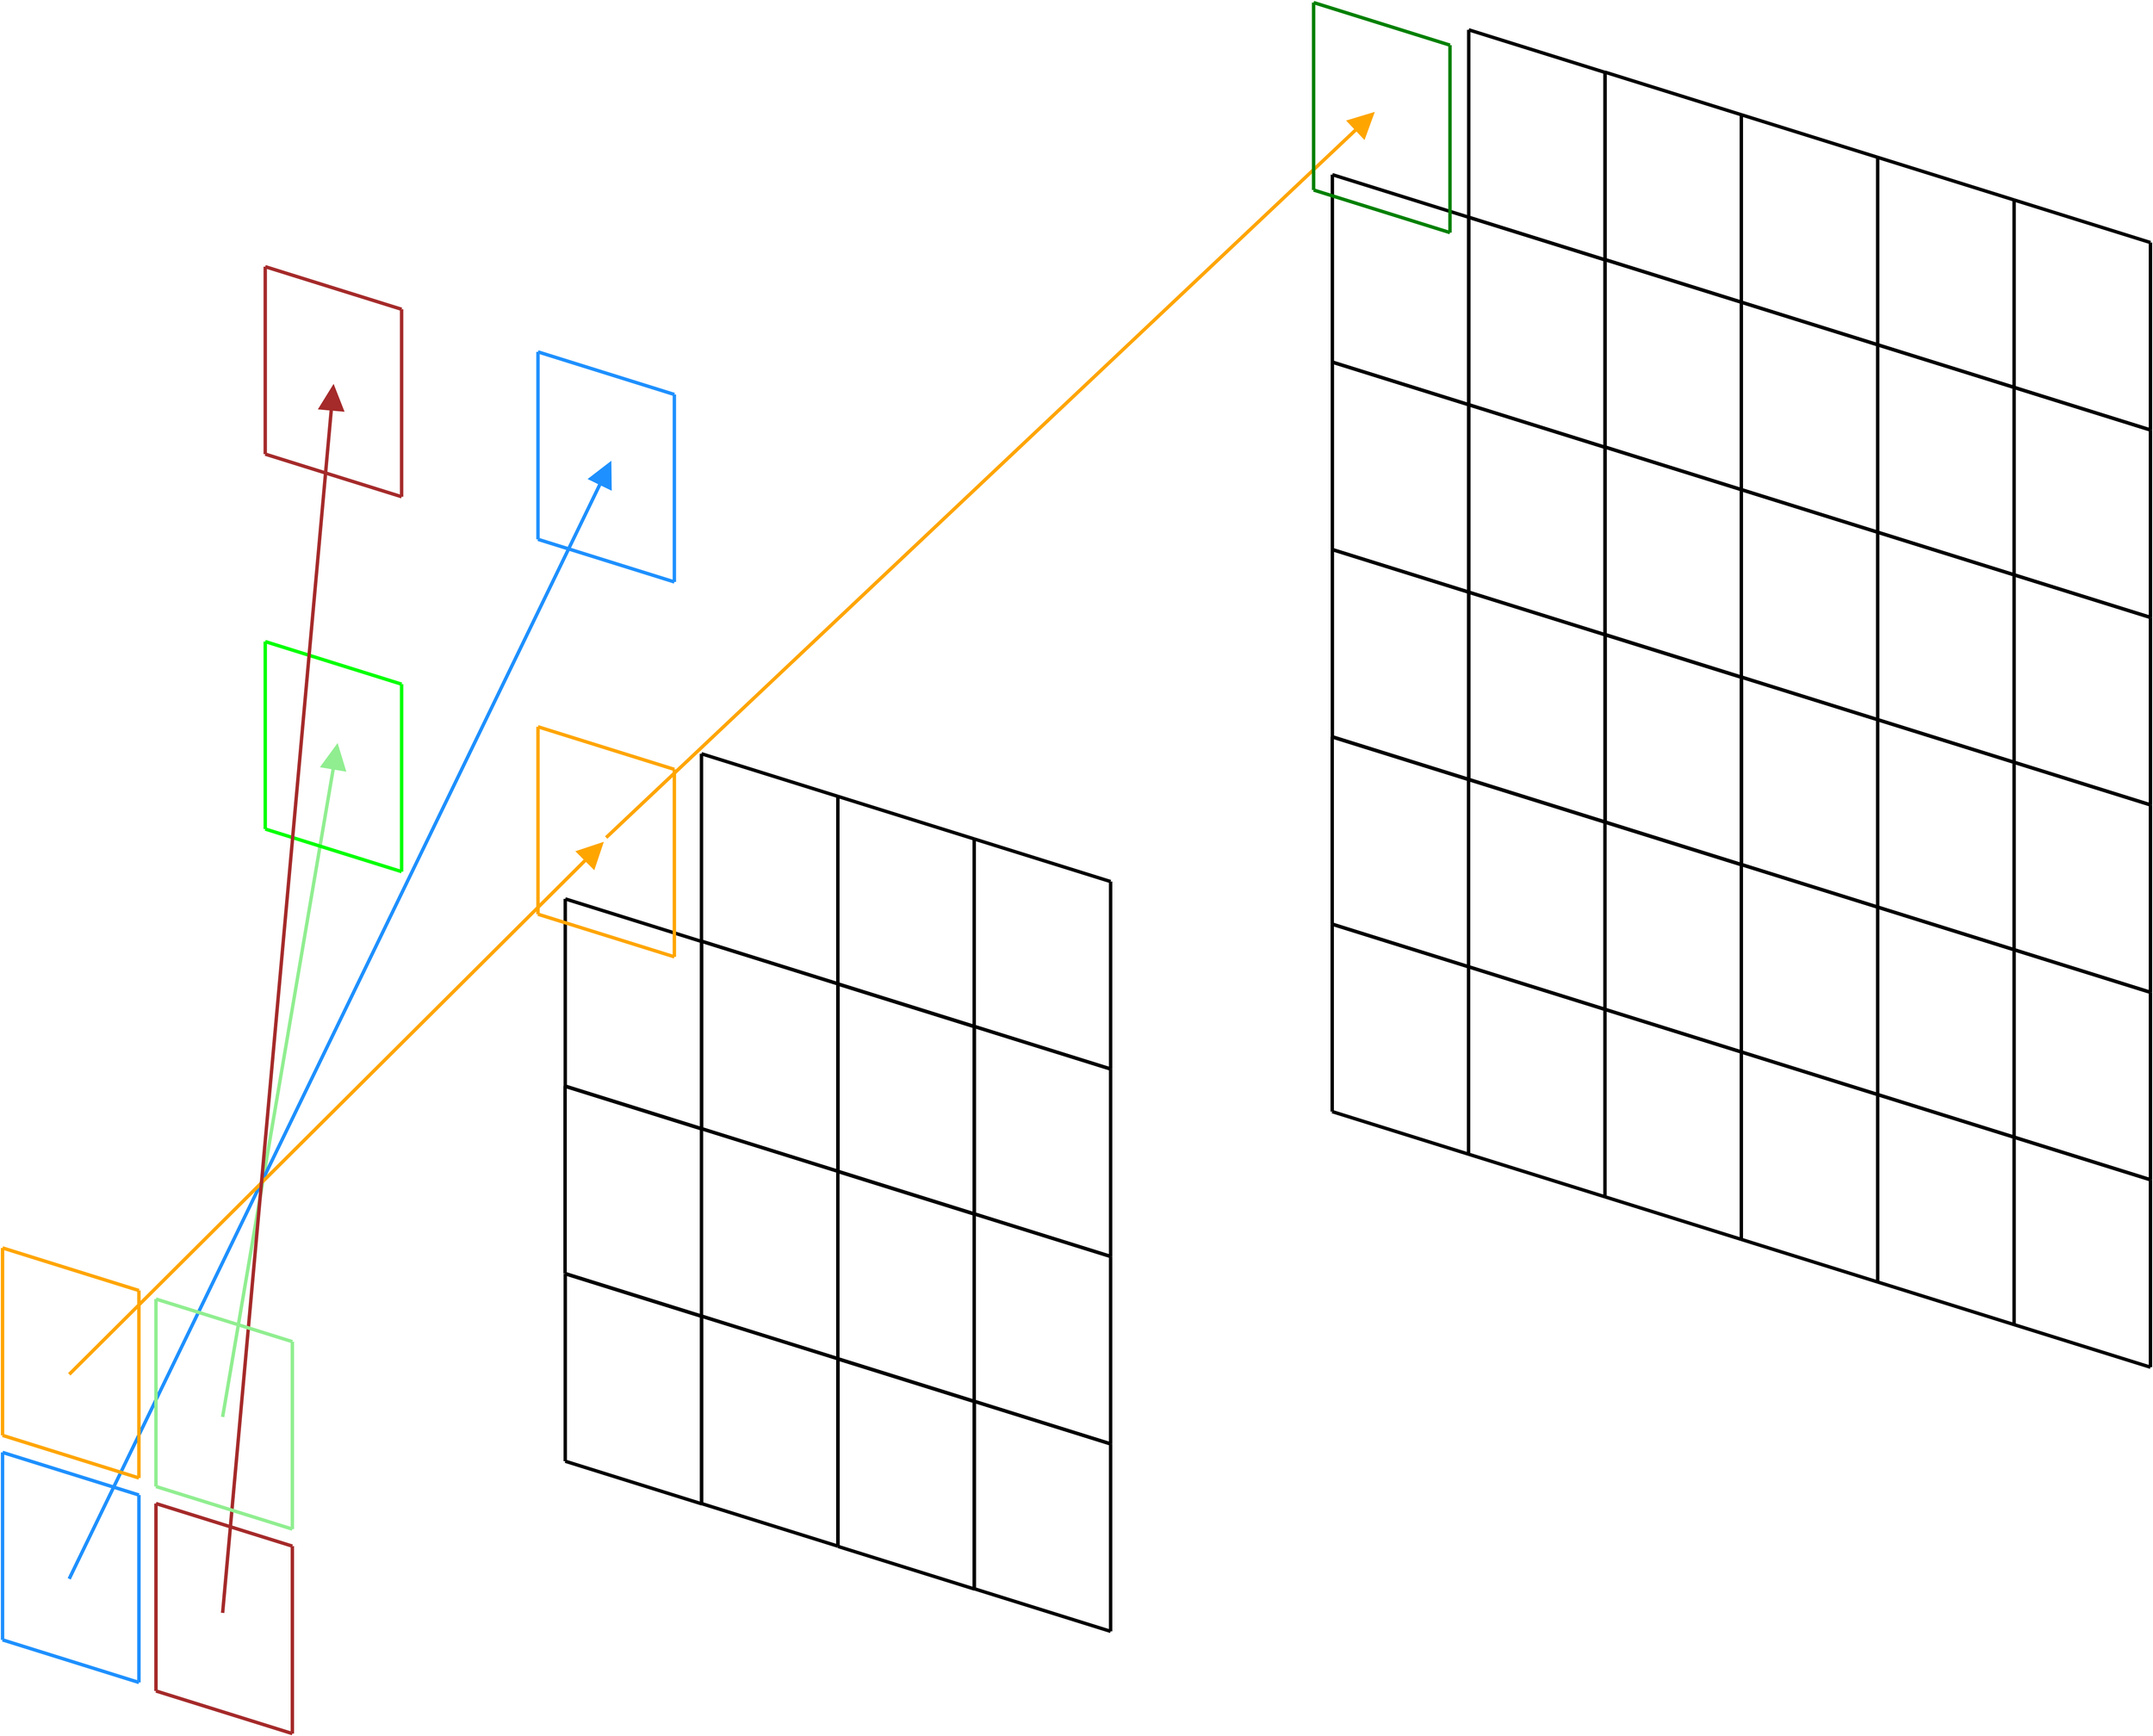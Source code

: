 <?xml version="1.0" encoding="UTF-8"?>
<dia:diagram xmlns:dia="http://www.lysator.liu.se/~alla/dia/">
  <dia:layer name="Background" visible="true" active="true">
    <dia:group>
      <dia:group>
        <dia:object type="Standard - Line" version="0" id="O0">
          <dia:attribute name="obj_pos">
            <dia:point val="165.181,93.166"/>
          </dia:attribute>
          <dia:attribute name="obj_bb">
            <dia:rectangle val="164.981,92.966;165.381,115.366"/>
          </dia:attribute>
          <dia:attribute name="conn_endpoints">
            <dia:point val="165.181,93.166"/>
            <dia:point val="165.181,115.166"/>
          </dia:attribute>
          <dia:attribute name="numcp">
            <dia:int val="1"/>
          </dia:attribute>
          <dia:attribute name="line_width">
            <dia:real val="0.4"/>
          </dia:attribute>
        </dia:object>
        <dia:object type="Standard - Line" version="0" id="O1">
          <dia:attribute name="obj_pos">
            <dia:point val="165.181,93.166"/>
          </dia:attribute>
          <dia:attribute name="obj_bb">
            <dia:rectangle val="164.93,92.915;181.432,98.416"/>
          </dia:attribute>
          <dia:attribute name="conn_endpoints">
            <dia:point val="165.181,93.166"/>
            <dia:point val="181.181,98.166"/>
          </dia:attribute>
          <dia:attribute name="numcp">
            <dia:int val="1"/>
          </dia:attribute>
          <dia:attribute name="line_width">
            <dia:real val="0.4"/>
          </dia:attribute>
        </dia:object>
        <dia:object type="Standard - Line" version="0" id="O2">
          <dia:attribute name="obj_pos">
            <dia:point val="181.181,98.166"/>
          </dia:attribute>
          <dia:attribute name="obj_bb">
            <dia:rectangle val="180.981,97.966;181.381,120.366"/>
          </dia:attribute>
          <dia:attribute name="conn_endpoints">
            <dia:point val="181.181,98.166"/>
            <dia:point val="181.181,120.166"/>
          </dia:attribute>
          <dia:attribute name="numcp">
            <dia:int val="1"/>
          </dia:attribute>
          <dia:attribute name="line_width">
            <dia:real val="0.4"/>
          </dia:attribute>
        </dia:object>
        <dia:object type="Standard - Line" version="0" id="O3">
          <dia:attribute name="obj_pos">
            <dia:point val="165.181,115.166"/>
          </dia:attribute>
          <dia:attribute name="obj_bb">
            <dia:rectangle val="164.93,114.915;181.432,120.417"/>
          </dia:attribute>
          <dia:attribute name="conn_endpoints">
            <dia:point val="165.181,115.166"/>
            <dia:point val="181.181,120.166"/>
          </dia:attribute>
          <dia:attribute name="numcp">
            <dia:int val="1"/>
          </dia:attribute>
          <dia:attribute name="line_width">
            <dia:real val="0.4"/>
          </dia:attribute>
        </dia:object>
      </dia:group>
      <dia:group>
        <dia:object type="Standard - Line" version="0" id="O4">
          <dia:attribute name="obj_pos">
            <dia:point val="181.181,98.166"/>
          </dia:attribute>
          <dia:attribute name="obj_bb">
            <dia:rectangle val="180.981,97.966;181.381,120.366"/>
          </dia:attribute>
          <dia:attribute name="conn_endpoints">
            <dia:point val="181.181,98.166"/>
            <dia:point val="181.181,120.166"/>
          </dia:attribute>
          <dia:attribute name="numcp">
            <dia:int val="1"/>
          </dia:attribute>
          <dia:attribute name="line_width">
            <dia:real val="0.4"/>
          </dia:attribute>
        </dia:object>
        <dia:object type="Standard - Line" version="0" id="O5">
          <dia:attribute name="obj_pos">
            <dia:point val="181.181,98.166"/>
          </dia:attribute>
          <dia:attribute name="obj_bb">
            <dia:rectangle val="180.93,97.915;197.432,103.417"/>
          </dia:attribute>
          <dia:attribute name="conn_endpoints">
            <dia:point val="181.181,98.166"/>
            <dia:point val="197.181,103.166"/>
          </dia:attribute>
          <dia:attribute name="numcp">
            <dia:int val="1"/>
          </dia:attribute>
          <dia:attribute name="line_width">
            <dia:real val="0.4"/>
          </dia:attribute>
        </dia:object>
        <dia:object type="Standard - Line" version="0" id="O6">
          <dia:attribute name="obj_pos">
            <dia:point val="197.181,103.166"/>
          </dia:attribute>
          <dia:attribute name="obj_bb">
            <dia:rectangle val="196.981,102.966;197.381,125.366"/>
          </dia:attribute>
          <dia:attribute name="conn_endpoints">
            <dia:point val="197.181,103.166"/>
            <dia:point val="197.181,125.166"/>
          </dia:attribute>
          <dia:attribute name="numcp">
            <dia:int val="1"/>
          </dia:attribute>
          <dia:attribute name="line_width">
            <dia:real val="0.4"/>
          </dia:attribute>
        </dia:object>
        <dia:object type="Standard - Line" version="0" id="O7">
          <dia:attribute name="obj_pos">
            <dia:point val="181.181,120.166"/>
          </dia:attribute>
          <dia:attribute name="obj_bb">
            <dia:rectangle val="180.93,119.915;197.432,125.417"/>
          </dia:attribute>
          <dia:attribute name="conn_endpoints">
            <dia:point val="181.181,120.166"/>
            <dia:point val="197.181,125.166"/>
          </dia:attribute>
          <dia:attribute name="numcp">
            <dia:int val="1"/>
          </dia:attribute>
          <dia:attribute name="line_width">
            <dia:real val="0.4"/>
          </dia:attribute>
        </dia:object>
      </dia:group>
      <dia:group>
        <dia:object type="Standard - Line" version="0" id="O8">
          <dia:attribute name="obj_pos">
            <dia:point val="165.181,115.166"/>
          </dia:attribute>
          <dia:attribute name="obj_bb">
            <dia:rectangle val="164.981,114.966;165.381,137.366"/>
          </dia:attribute>
          <dia:attribute name="conn_endpoints">
            <dia:point val="165.181,115.166"/>
            <dia:point val="165.181,137.166"/>
          </dia:attribute>
          <dia:attribute name="numcp">
            <dia:int val="1"/>
          </dia:attribute>
          <dia:attribute name="line_width">
            <dia:real val="0.4"/>
          </dia:attribute>
        </dia:object>
        <dia:object type="Standard - Line" version="0" id="O9">
          <dia:attribute name="obj_pos">
            <dia:point val="165.181,115.166"/>
          </dia:attribute>
          <dia:attribute name="obj_bb">
            <dia:rectangle val="164.93,114.915;181.432,120.417"/>
          </dia:attribute>
          <dia:attribute name="conn_endpoints">
            <dia:point val="165.181,115.166"/>
            <dia:point val="181.181,120.166"/>
          </dia:attribute>
          <dia:attribute name="numcp">
            <dia:int val="1"/>
          </dia:attribute>
          <dia:attribute name="line_width">
            <dia:real val="0.4"/>
          </dia:attribute>
        </dia:object>
        <dia:object type="Standard - Line" version="0" id="O10">
          <dia:attribute name="obj_pos">
            <dia:point val="181.181,120.166"/>
          </dia:attribute>
          <dia:attribute name="obj_bb">
            <dia:rectangle val="180.981,119.966;181.381,142.366"/>
          </dia:attribute>
          <dia:attribute name="conn_endpoints">
            <dia:point val="181.181,120.166"/>
            <dia:point val="181.181,142.166"/>
          </dia:attribute>
          <dia:attribute name="numcp">
            <dia:int val="1"/>
          </dia:attribute>
          <dia:attribute name="line_width">
            <dia:real val="0.4"/>
          </dia:attribute>
        </dia:object>
        <dia:object type="Standard - Line" version="0" id="O11">
          <dia:attribute name="obj_pos">
            <dia:point val="165.181,137.166"/>
          </dia:attribute>
          <dia:attribute name="obj_bb">
            <dia:rectangle val="164.93,136.915;181.432,142.417"/>
          </dia:attribute>
          <dia:attribute name="conn_endpoints">
            <dia:point val="165.181,137.166"/>
            <dia:point val="181.181,142.166"/>
          </dia:attribute>
          <dia:attribute name="numcp">
            <dia:int val="1"/>
          </dia:attribute>
          <dia:attribute name="line_width">
            <dia:real val="0.4"/>
          </dia:attribute>
        </dia:object>
      </dia:group>
      <dia:group>
        <dia:object type="Standard - Line" version="0" id="O12">
          <dia:attribute name="obj_pos">
            <dia:point val="181.181,120.166"/>
          </dia:attribute>
          <dia:attribute name="obj_bb">
            <dia:rectangle val="180.981,119.966;181.381,142.366"/>
          </dia:attribute>
          <dia:attribute name="conn_endpoints">
            <dia:point val="181.181,120.166"/>
            <dia:point val="181.181,142.166"/>
          </dia:attribute>
          <dia:attribute name="numcp">
            <dia:int val="1"/>
          </dia:attribute>
          <dia:attribute name="line_width">
            <dia:real val="0.4"/>
          </dia:attribute>
        </dia:object>
        <dia:object type="Standard - Line" version="0" id="O13">
          <dia:attribute name="obj_pos">
            <dia:point val="181.181,120.166"/>
          </dia:attribute>
          <dia:attribute name="obj_bb">
            <dia:rectangle val="180.93,119.915;197.432,125.417"/>
          </dia:attribute>
          <dia:attribute name="conn_endpoints">
            <dia:point val="181.181,120.166"/>
            <dia:point val="197.181,125.166"/>
          </dia:attribute>
          <dia:attribute name="numcp">
            <dia:int val="1"/>
          </dia:attribute>
          <dia:attribute name="line_width">
            <dia:real val="0.4"/>
          </dia:attribute>
        </dia:object>
        <dia:object type="Standard - Line" version="0" id="O14">
          <dia:attribute name="obj_pos">
            <dia:point val="197.181,125.166"/>
          </dia:attribute>
          <dia:attribute name="obj_bb">
            <dia:rectangle val="196.981,124.966;197.381,147.366"/>
          </dia:attribute>
          <dia:attribute name="conn_endpoints">
            <dia:point val="197.181,125.166"/>
            <dia:point val="197.181,147.166"/>
          </dia:attribute>
          <dia:attribute name="numcp">
            <dia:int val="1"/>
          </dia:attribute>
          <dia:attribute name="line_width">
            <dia:real val="0.4"/>
          </dia:attribute>
        </dia:object>
        <dia:object type="Standard - Line" version="0" id="O15">
          <dia:attribute name="obj_pos">
            <dia:point val="181.181,142.166"/>
          </dia:attribute>
          <dia:attribute name="obj_bb">
            <dia:rectangle val="180.93,141.915;197.432,147.417"/>
          </dia:attribute>
          <dia:attribute name="conn_endpoints">
            <dia:point val="181.181,142.166"/>
            <dia:point val="197.181,147.166"/>
          </dia:attribute>
          <dia:attribute name="numcp">
            <dia:int val="1"/>
          </dia:attribute>
          <dia:attribute name="line_width">
            <dia:real val="0.4"/>
          </dia:attribute>
        </dia:object>
      </dia:group>
    </dia:group>
    <dia:group>
      <dia:object type="Standard - Line" version="0" id="O16">
        <dia:attribute name="obj_pos">
          <dia:point val="9.181,177.166"/>
        </dia:attribute>
        <dia:attribute name="obj_bb">
          <dia:rectangle val="8.981,176.966;9.381,199.366"/>
        </dia:attribute>
        <dia:attribute name="conn_endpoints">
          <dia:point val="9.181,177.166"/>
          <dia:point val="9.181,199.166"/>
        </dia:attribute>
        <dia:attribute name="numcp">
          <dia:int val="1"/>
        </dia:attribute>
        <dia:attribute name="line_color">
          <dia:color val="#1e90ff"/>
        </dia:attribute>
        <dia:attribute name="line_width">
          <dia:real val="0.4"/>
        </dia:attribute>
      </dia:object>
      <dia:object type="Standard - Line" version="0" id="O17">
        <dia:attribute name="obj_pos">
          <dia:point val="9.181,177.166"/>
        </dia:attribute>
        <dia:attribute name="obj_bb">
          <dia:rectangle val="8.93,176.915;25.431,182.417"/>
        </dia:attribute>
        <dia:attribute name="conn_endpoints">
          <dia:point val="9.181,177.166"/>
          <dia:point val="25.181,182.166"/>
        </dia:attribute>
        <dia:attribute name="numcp">
          <dia:int val="1"/>
        </dia:attribute>
        <dia:attribute name="line_color">
          <dia:color val="#1e90ff"/>
        </dia:attribute>
        <dia:attribute name="line_width">
          <dia:real val="0.4"/>
        </dia:attribute>
      </dia:object>
      <dia:object type="Standard - Line" version="0" id="O18">
        <dia:attribute name="obj_pos">
          <dia:point val="25.181,182.166"/>
        </dia:attribute>
        <dia:attribute name="obj_bb">
          <dia:rectangle val="24.981,181.966;25.381,204.366"/>
        </dia:attribute>
        <dia:attribute name="conn_endpoints">
          <dia:point val="25.181,182.166"/>
          <dia:point val="25.181,204.166"/>
        </dia:attribute>
        <dia:attribute name="numcp">
          <dia:int val="1"/>
        </dia:attribute>
        <dia:attribute name="line_color">
          <dia:color val="#1e90ff"/>
        </dia:attribute>
        <dia:attribute name="line_width">
          <dia:real val="0.4"/>
        </dia:attribute>
      </dia:object>
      <dia:object type="Standard - Line" version="0" id="O19">
        <dia:attribute name="obj_pos">
          <dia:point val="9.181,199.166"/>
        </dia:attribute>
        <dia:attribute name="obj_bb">
          <dia:rectangle val="8.93,198.915;25.431,204.417"/>
        </dia:attribute>
        <dia:attribute name="conn_endpoints">
          <dia:point val="9.181,199.166"/>
          <dia:point val="25.181,204.166"/>
        </dia:attribute>
        <dia:attribute name="numcp">
          <dia:int val="1"/>
        </dia:attribute>
        <dia:attribute name="line_color">
          <dia:color val="#1e90ff"/>
        </dia:attribute>
        <dia:attribute name="line_width">
          <dia:real val="0.4"/>
        </dia:attribute>
      </dia:object>
    </dia:group>
    <dia:group>
      <dia:object type="Standard - Line" version="0" id="O20">
        <dia:attribute name="obj_pos">
          <dia:point val="91.181,95.166"/>
        </dia:attribute>
        <dia:attribute name="obj_bb">
          <dia:rectangle val="90.981,94.966;91.381,117.366"/>
        </dia:attribute>
        <dia:attribute name="conn_endpoints">
          <dia:point val="91.181,95.166"/>
          <dia:point val="91.181,117.166"/>
        </dia:attribute>
        <dia:attribute name="numcp">
          <dia:int val="1"/>
        </dia:attribute>
        <dia:attribute name="line_width">
          <dia:real val="0.4"/>
        </dia:attribute>
      </dia:object>
      <dia:object type="Standard - Line" version="0" id="O21">
        <dia:attribute name="obj_pos">
          <dia:point val="91.181,95.166"/>
        </dia:attribute>
        <dia:attribute name="obj_bb">
          <dia:rectangle val="90.93,94.915;107.432,100.417"/>
        </dia:attribute>
        <dia:attribute name="conn_endpoints">
          <dia:point val="91.181,95.166"/>
          <dia:point val="107.181,100.166"/>
        </dia:attribute>
        <dia:attribute name="numcp">
          <dia:int val="1"/>
        </dia:attribute>
        <dia:attribute name="line_width">
          <dia:real val="0.4"/>
        </dia:attribute>
      </dia:object>
      <dia:object type="Standard - Line" version="0" id="O22">
        <dia:attribute name="obj_pos">
          <dia:point val="107.181,100.166"/>
        </dia:attribute>
        <dia:attribute name="obj_bb">
          <dia:rectangle val="106.981,99.966;107.381,122.366"/>
        </dia:attribute>
        <dia:attribute name="conn_endpoints">
          <dia:point val="107.181,100.166"/>
          <dia:point val="107.181,122.166"/>
        </dia:attribute>
        <dia:attribute name="numcp">
          <dia:int val="1"/>
        </dia:attribute>
        <dia:attribute name="line_width">
          <dia:real val="0.4"/>
        </dia:attribute>
      </dia:object>
      <dia:object type="Standard - Line" version="0" id="O23">
        <dia:attribute name="obj_pos">
          <dia:point val="91.181,117.166"/>
        </dia:attribute>
        <dia:attribute name="obj_bb">
          <dia:rectangle val="90.93,116.915;107.432,122.417"/>
        </dia:attribute>
        <dia:attribute name="conn_endpoints">
          <dia:point val="91.181,117.166"/>
          <dia:point val="107.181,122.166"/>
        </dia:attribute>
        <dia:attribute name="numcp">
          <dia:int val="1"/>
        </dia:attribute>
        <dia:attribute name="line_width">
          <dia:real val="0.4"/>
        </dia:attribute>
      </dia:object>
    </dia:group>
    <dia:group>
      <dia:object type="Standard - Line" version="0" id="O24">
        <dia:attribute name="obj_pos">
          <dia:point val="75.181,134.166"/>
        </dia:attribute>
        <dia:attribute name="obj_bb">
          <dia:rectangle val="74.981,133.966;75.381,156.366"/>
        </dia:attribute>
        <dia:attribute name="conn_endpoints">
          <dia:point val="75.181,134.166"/>
          <dia:point val="75.181,156.166"/>
        </dia:attribute>
        <dia:attribute name="numcp">
          <dia:int val="1"/>
        </dia:attribute>
        <dia:attribute name="line_width">
          <dia:real val="0.4"/>
        </dia:attribute>
      </dia:object>
      <dia:object type="Standard - Line" version="0" id="O25">
        <dia:attribute name="obj_pos">
          <dia:point val="75.181,134.166"/>
        </dia:attribute>
        <dia:attribute name="obj_bb">
          <dia:rectangle val="74.93,133.915;91.431,139.417"/>
        </dia:attribute>
        <dia:attribute name="conn_endpoints">
          <dia:point val="75.181,134.166"/>
          <dia:point val="91.181,139.166"/>
        </dia:attribute>
        <dia:attribute name="numcp">
          <dia:int val="1"/>
        </dia:attribute>
        <dia:attribute name="line_width">
          <dia:real val="0.4"/>
        </dia:attribute>
      </dia:object>
      <dia:object type="Standard - Line" version="0" id="O26">
        <dia:attribute name="obj_pos">
          <dia:point val="91.181,139.166"/>
        </dia:attribute>
        <dia:attribute name="obj_bb">
          <dia:rectangle val="90.981,138.966;91.381,161.366"/>
        </dia:attribute>
        <dia:attribute name="conn_endpoints">
          <dia:point val="91.181,139.166"/>
          <dia:point val="91.181,161.166"/>
        </dia:attribute>
        <dia:attribute name="numcp">
          <dia:int val="1"/>
        </dia:attribute>
        <dia:attribute name="line_width">
          <dia:real val="0.4"/>
        </dia:attribute>
      </dia:object>
      <dia:object type="Standard - Line" version="0" id="O27">
        <dia:attribute name="obj_pos">
          <dia:point val="75.181,156.166"/>
        </dia:attribute>
        <dia:attribute name="obj_bb">
          <dia:rectangle val="74.93,155.915;91.431,161.417"/>
        </dia:attribute>
        <dia:attribute name="conn_endpoints">
          <dia:point val="75.181,156.166"/>
          <dia:point val="91.181,161.166"/>
        </dia:attribute>
        <dia:attribute name="numcp">
          <dia:int val="1"/>
        </dia:attribute>
        <dia:attribute name="line_width">
          <dia:real val="0.4"/>
        </dia:attribute>
      </dia:object>
    </dia:group>
    <dia:group>
      <dia:object type="Standard - Line" version="0" id="O28">
        <dia:attribute name="obj_pos">
          <dia:point val="91.181,139.166"/>
        </dia:attribute>
        <dia:attribute name="obj_bb">
          <dia:rectangle val="90.981,138.966;91.381,161.366"/>
        </dia:attribute>
        <dia:attribute name="conn_endpoints">
          <dia:point val="91.181,139.166"/>
          <dia:point val="91.181,161.166"/>
        </dia:attribute>
        <dia:attribute name="numcp">
          <dia:int val="1"/>
        </dia:attribute>
        <dia:attribute name="line_width">
          <dia:real val="0.4"/>
        </dia:attribute>
      </dia:object>
      <dia:object type="Standard - Line" version="0" id="O29">
        <dia:attribute name="obj_pos">
          <dia:point val="91.181,139.166"/>
        </dia:attribute>
        <dia:attribute name="obj_bb">
          <dia:rectangle val="90.93,138.915;107.432,144.417"/>
        </dia:attribute>
        <dia:attribute name="conn_endpoints">
          <dia:point val="91.181,139.166"/>
          <dia:point val="107.181,144.166"/>
        </dia:attribute>
        <dia:attribute name="numcp">
          <dia:int val="1"/>
        </dia:attribute>
        <dia:attribute name="line_width">
          <dia:real val="0.4"/>
        </dia:attribute>
      </dia:object>
      <dia:object type="Standard - Line" version="0" id="O30">
        <dia:attribute name="obj_pos">
          <dia:point val="107.181,144.166"/>
        </dia:attribute>
        <dia:attribute name="obj_bb">
          <dia:rectangle val="106.981,143.966;107.381,166.366"/>
        </dia:attribute>
        <dia:attribute name="conn_endpoints">
          <dia:point val="107.181,144.166"/>
          <dia:point val="107.181,166.166"/>
        </dia:attribute>
        <dia:attribute name="numcp">
          <dia:int val="1"/>
        </dia:attribute>
        <dia:attribute name="line_width">
          <dia:real val="0.4"/>
        </dia:attribute>
      </dia:object>
      <dia:object type="Standard - Line" version="0" id="O31">
        <dia:attribute name="obj_pos">
          <dia:point val="91.181,161.166"/>
        </dia:attribute>
        <dia:attribute name="obj_bb">
          <dia:rectangle val="90.93,160.915;107.432,166.417"/>
        </dia:attribute>
        <dia:attribute name="conn_endpoints">
          <dia:point val="91.181,161.166"/>
          <dia:point val="107.181,166.166"/>
        </dia:attribute>
        <dia:attribute name="numcp">
          <dia:int val="1"/>
        </dia:attribute>
        <dia:attribute name="line_width">
          <dia:real val="0.4"/>
        </dia:attribute>
      </dia:object>
    </dia:group>
    <dia:group>
      <dia:object type="Standard - Line" version="0" id="O32">
        <dia:attribute name="obj_pos">
          <dia:point val="181.2,10.2"/>
        </dia:attribute>
        <dia:attribute name="obj_bb">
          <dia:rectangle val="181,10;181.4,32.4"/>
        </dia:attribute>
        <dia:attribute name="conn_endpoints">
          <dia:point val="181.2,10.2"/>
          <dia:point val="181.2,32.2"/>
        </dia:attribute>
        <dia:attribute name="numcp">
          <dia:int val="1"/>
        </dia:attribute>
        <dia:attribute name="line_width">
          <dia:real val="0.4"/>
        </dia:attribute>
      </dia:object>
      <dia:object type="Standard - Line" version="0" id="O33">
        <dia:attribute name="obj_pos">
          <dia:point val="181.2,10.2"/>
        </dia:attribute>
        <dia:attribute name="obj_bb">
          <dia:rectangle val="180.949,9.949;197.451,15.451"/>
        </dia:attribute>
        <dia:attribute name="conn_endpoints">
          <dia:point val="181.2,10.2"/>
          <dia:point val="197.2,15.2"/>
        </dia:attribute>
        <dia:attribute name="numcp">
          <dia:int val="1"/>
        </dia:attribute>
        <dia:attribute name="line_width">
          <dia:real val="0.4"/>
        </dia:attribute>
      </dia:object>
      <dia:object type="Standard - Line" version="0" id="O34">
        <dia:attribute name="obj_pos">
          <dia:point val="197.2,15.2"/>
        </dia:attribute>
        <dia:attribute name="obj_bb">
          <dia:rectangle val="197,15;197.4,37.4"/>
        </dia:attribute>
        <dia:attribute name="conn_endpoints">
          <dia:point val="197.2,15.2"/>
          <dia:point val="197.2,37.2"/>
        </dia:attribute>
        <dia:attribute name="numcp">
          <dia:int val="1"/>
        </dia:attribute>
        <dia:attribute name="line_width">
          <dia:real val="0.4"/>
        </dia:attribute>
      </dia:object>
      <dia:object type="Standard - Line" version="0" id="O35">
        <dia:attribute name="obj_pos">
          <dia:point val="181.2,32.2"/>
        </dia:attribute>
        <dia:attribute name="obj_bb">
          <dia:rectangle val="180.949,31.949;197.451,37.451"/>
        </dia:attribute>
        <dia:attribute name="conn_endpoints">
          <dia:point val="181.2,32.2"/>
          <dia:point val="197.2,37.2"/>
        </dia:attribute>
        <dia:attribute name="numcp">
          <dia:int val="1"/>
        </dia:attribute>
        <dia:attribute name="line_width">
          <dia:real val="0.4"/>
        </dia:attribute>
      </dia:object>
    </dia:group>
    <dia:group>
      <dia:object type="Standard - Line" version="0" id="O36">
        <dia:attribute name="obj_pos">
          <dia:point val="165.2,27.2"/>
        </dia:attribute>
        <dia:attribute name="obj_bb">
          <dia:rectangle val="165,27;165.4,49.4"/>
        </dia:attribute>
        <dia:attribute name="conn_endpoints">
          <dia:point val="165.2,27.2"/>
          <dia:point val="165.2,49.2"/>
        </dia:attribute>
        <dia:attribute name="numcp">
          <dia:int val="1"/>
        </dia:attribute>
        <dia:attribute name="line_width">
          <dia:real val="0.4"/>
        </dia:attribute>
      </dia:object>
      <dia:object type="Standard - Line" version="0" id="O37">
        <dia:attribute name="obj_pos">
          <dia:point val="165.2,27.2"/>
        </dia:attribute>
        <dia:attribute name="obj_bb">
          <dia:rectangle val="164.949,26.949;181.451,32.451"/>
        </dia:attribute>
        <dia:attribute name="conn_endpoints">
          <dia:point val="165.2,27.2"/>
          <dia:point val="181.2,32.2"/>
        </dia:attribute>
        <dia:attribute name="numcp">
          <dia:int val="1"/>
        </dia:attribute>
        <dia:attribute name="line_width">
          <dia:real val="0.4"/>
        </dia:attribute>
      </dia:object>
      <dia:object type="Standard - Line" version="0" id="O38">
        <dia:attribute name="obj_pos">
          <dia:point val="181.2,32.2"/>
        </dia:attribute>
        <dia:attribute name="obj_bb">
          <dia:rectangle val="181,32;181.4,54.4"/>
        </dia:attribute>
        <dia:attribute name="conn_endpoints">
          <dia:point val="181.2,32.2"/>
          <dia:point val="181.2,54.2"/>
        </dia:attribute>
        <dia:attribute name="numcp">
          <dia:int val="1"/>
        </dia:attribute>
        <dia:attribute name="line_width">
          <dia:real val="0.4"/>
        </dia:attribute>
      </dia:object>
      <dia:object type="Standard - Line" version="0" id="O39">
        <dia:attribute name="obj_pos">
          <dia:point val="165.2,49.2"/>
        </dia:attribute>
        <dia:attribute name="obj_bb">
          <dia:rectangle val="164.949,48.949;181.451,54.451"/>
        </dia:attribute>
        <dia:attribute name="conn_endpoints">
          <dia:point val="165.2,49.2"/>
          <dia:point val="181.2,54.2"/>
        </dia:attribute>
        <dia:attribute name="numcp">
          <dia:int val="1"/>
        </dia:attribute>
        <dia:attribute name="line_width">
          <dia:real val="0.4"/>
        </dia:attribute>
      </dia:object>
    </dia:group>
    <dia:group>
      <dia:object type="Standard - Line" version="0" id="O40">
        <dia:attribute name="obj_pos">
          <dia:point val="181.2,32.2"/>
        </dia:attribute>
        <dia:attribute name="obj_bb">
          <dia:rectangle val="181,32;181.4,54.4"/>
        </dia:attribute>
        <dia:attribute name="conn_endpoints">
          <dia:point val="181.2,32.2"/>
          <dia:point val="181.2,54.2"/>
        </dia:attribute>
        <dia:attribute name="numcp">
          <dia:int val="1"/>
        </dia:attribute>
        <dia:attribute name="line_width">
          <dia:real val="0.4"/>
        </dia:attribute>
      </dia:object>
      <dia:object type="Standard - Line" version="0" id="O41">
        <dia:attribute name="obj_pos">
          <dia:point val="181.2,32.2"/>
        </dia:attribute>
        <dia:attribute name="obj_bb">
          <dia:rectangle val="180.949,31.949;197.451,37.451"/>
        </dia:attribute>
        <dia:attribute name="conn_endpoints">
          <dia:point val="181.2,32.2"/>
          <dia:point val="197.2,37.2"/>
        </dia:attribute>
        <dia:attribute name="numcp">
          <dia:int val="1"/>
        </dia:attribute>
        <dia:attribute name="line_width">
          <dia:real val="0.4"/>
        </dia:attribute>
      </dia:object>
      <dia:object type="Standard - Line" version="0" id="O42">
        <dia:attribute name="obj_pos">
          <dia:point val="197.2,37.2"/>
        </dia:attribute>
        <dia:attribute name="obj_bb">
          <dia:rectangle val="197,37;197.4,59.4"/>
        </dia:attribute>
        <dia:attribute name="conn_endpoints">
          <dia:point val="197.2,37.2"/>
          <dia:point val="197.2,59.2"/>
        </dia:attribute>
        <dia:attribute name="numcp">
          <dia:int val="1"/>
        </dia:attribute>
        <dia:attribute name="line_width">
          <dia:real val="0.4"/>
        </dia:attribute>
      </dia:object>
      <dia:object type="Standard - Line" version="0" id="O43">
        <dia:attribute name="obj_pos">
          <dia:point val="181.2,54.2"/>
        </dia:attribute>
        <dia:attribute name="obj_bb">
          <dia:rectangle val="180.949,53.949;197.451,59.451"/>
        </dia:attribute>
        <dia:attribute name="conn_endpoints">
          <dia:point val="181.2,54.2"/>
          <dia:point val="197.2,59.2"/>
        </dia:attribute>
        <dia:attribute name="numcp">
          <dia:int val="1"/>
        </dia:attribute>
        <dia:attribute name="line_width">
          <dia:real val="0.4"/>
        </dia:attribute>
      </dia:object>
    </dia:group>
    <dia:group>
      <dia:group>
        <dia:object type="Standard - Line" version="0" id="O44">
          <dia:attribute name="obj_pos">
            <dia:point val="197.181,15.166"/>
          </dia:attribute>
          <dia:attribute name="obj_bb">
            <dia:rectangle val="196.981,14.966;197.381,37.366"/>
          </dia:attribute>
          <dia:attribute name="conn_endpoints">
            <dia:point val="197.181,15.166"/>
            <dia:point val="197.181,37.166"/>
          </dia:attribute>
          <dia:attribute name="numcp">
            <dia:int val="1"/>
          </dia:attribute>
          <dia:attribute name="line_width">
            <dia:real val="0.4"/>
          </dia:attribute>
        </dia:object>
        <dia:object type="Standard - Line" version="0" id="O45">
          <dia:attribute name="obj_pos">
            <dia:point val="197.181,15.166"/>
          </dia:attribute>
          <dia:attribute name="obj_bb">
            <dia:rectangle val="196.93,14.915;213.432,20.416"/>
          </dia:attribute>
          <dia:attribute name="conn_endpoints">
            <dia:point val="197.181,15.166"/>
            <dia:point val="213.181,20.166"/>
          </dia:attribute>
          <dia:attribute name="numcp">
            <dia:int val="1"/>
          </dia:attribute>
          <dia:attribute name="line_width">
            <dia:real val="0.4"/>
          </dia:attribute>
        </dia:object>
        <dia:object type="Standard - Line" version="0" id="O46">
          <dia:attribute name="obj_pos">
            <dia:point val="213.181,20.166"/>
          </dia:attribute>
          <dia:attribute name="obj_bb">
            <dia:rectangle val="212.981,19.966;213.381,42.366"/>
          </dia:attribute>
          <dia:attribute name="conn_endpoints">
            <dia:point val="213.181,20.166"/>
            <dia:point val="213.181,42.166"/>
          </dia:attribute>
          <dia:attribute name="numcp">
            <dia:int val="1"/>
          </dia:attribute>
          <dia:attribute name="line_width">
            <dia:real val="0.4"/>
          </dia:attribute>
        </dia:object>
        <dia:object type="Standard - Line" version="0" id="O47">
          <dia:attribute name="obj_pos">
            <dia:point val="197.181,37.166"/>
          </dia:attribute>
          <dia:attribute name="obj_bb">
            <dia:rectangle val="196.93,36.915;213.432,42.416"/>
          </dia:attribute>
          <dia:attribute name="conn_endpoints">
            <dia:point val="197.181,37.166"/>
            <dia:point val="213.181,42.166"/>
          </dia:attribute>
          <dia:attribute name="numcp">
            <dia:int val="1"/>
          </dia:attribute>
          <dia:attribute name="line_width">
            <dia:real val="0.4"/>
          </dia:attribute>
        </dia:object>
      </dia:group>
      <dia:group>
        <dia:object type="Standard - Line" version="0" id="O48">
          <dia:attribute name="obj_pos">
            <dia:point val="213.181,20.166"/>
          </dia:attribute>
          <dia:attribute name="obj_bb">
            <dia:rectangle val="212.981,19.966;213.381,42.366"/>
          </dia:attribute>
          <dia:attribute name="conn_endpoints">
            <dia:point val="213.181,20.166"/>
            <dia:point val="213.181,42.166"/>
          </dia:attribute>
          <dia:attribute name="numcp">
            <dia:int val="1"/>
          </dia:attribute>
          <dia:attribute name="line_width">
            <dia:real val="0.4"/>
          </dia:attribute>
        </dia:object>
        <dia:object type="Standard - Line" version="0" id="O49">
          <dia:attribute name="obj_pos">
            <dia:point val="213.181,20.166"/>
          </dia:attribute>
          <dia:attribute name="obj_bb">
            <dia:rectangle val="212.93,19.915;229.432,25.416"/>
          </dia:attribute>
          <dia:attribute name="conn_endpoints">
            <dia:point val="213.181,20.166"/>
            <dia:point val="229.181,25.166"/>
          </dia:attribute>
          <dia:attribute name="numcp">
            <dia:int val="1"/>
          </dia:attribute>
          <dia:attribute name="line_width">
            <dia:real val="0.4"/>
          </dia:attribute>
        </dia:object>
        <dia:object type="Standard - Line" version="0" id="O50">
          <dia:attribute name="obj_pos">
            <dia:point val="229.181,25.166"/>
          </dia:attribute>
          <dia:attribute name="obj_bb">
            <dia:rectangle val="228.981,24.966;229.381,47.366"/>
          </dia:attribute>
          <dia:attribute name="conn_endpoints">
            <dia:point val="229.181,25.166"/>
            <dia:point val="229.181,47.166"/>
          </dia:attribute>
          <dia:attribute name="numcp">
            <dia:int val="1"/>
          </dia:attribute>
          <dia:attribute name="line_width">
            <dia:real val="0.4"/>
          </dia:attribute>
        </dia:object>
        <dia:object type="Standard - Line" version="0" id="O51">
          <dia:attribute name="obj_pos">
            <dia:point val="213.181,42.166"/>
          </dia:attribute>
          <dia:attribute name="obj_bb">
            <dia:rectangle val="212.93,41.915;229.432,47.416"/>
          </dia:attribute>
          <dia:attribute name="conn_endpoints">
            <dia:point val="213.181,42.166"/>
            <dia:point val="229.181,47.166"/>
          </dia:attribute>
          <dia:attribute name="numcp">
            <dia:int val="1"/>
          </dia:attribute>
          <dia:attribute name="line_width">
            <dia:real val="0.4"/>
          </dia:attribute>
        </dia:object>
      </dia:group>
      <dia:group>
        <dia:object type="Standard - Line" version="0" id="O52">
          <dia:attribute name="obj_pos">
            <dia:point val="197.181,37.166"/>
          </dia:attribute>
          <dia:attribute name="obj_bb">
            <dia:rectangle val="196.981,36.966;197.381,59.366"/>
          </dia:attribute>
          <dia:attribute name="conn_endpoints">
            <dia:point val="197.181,37.166"/>
            <dia:point val="197.181,59.166"/>
          </dia:attribute>
          <dia:attribute name="numcp">
            <dia:int val="1"/>
          </dia:attribute>
          <dia:attribute name="line_width">
            <dia:real val="0.4"/>
          </dia:attribute>
        </dia:object>
        <dia:object type="Standard - Line" version="0" id="O53">
          <dia:attribute name="obj_pos">
            <dia:point val="197.181,37.166"/>
          </dia:attribute>
          <dia:attribute name="obj_bb">
            <dia:rectangle val="196.93,36.915;213.432,42.416"/>
          </dia:attribute>
          <dia:attribute name="conn_endpoints">
            <dia:point val="197.181,37.166"/>
            <dia:point val="213.181,42.166"/>
          </dia:attribute>
          <dia:attribute name="numcp">
            <dia:int val="1"/>
          </dia:attribute>
          <dia:attribute name="line_width">
            <dia:real val="0.4"/>
          </dia:attribute>
        </dia:object>
        <dia:object type="Standard - Line" version="0" id="O54">
          <dia:attribute name="obj_pos">
            <dia:point val="213.181,42.166"/>
          </dia:attribute>
          <dia:attribute name="obj_bb">
            <dia:rectangle val="212.981,41.966;213.381,64.366"/>
          </dia:attribute>
          <dia:attribute name="conn_endpoints">
            <dia:point val="213.181,42.166"/>
            <dia:point val="213.181,64.166"/>
          </dia:attribute>
          <dia:attribute name="numcp">
            <dia:int val="1"/>
          </dia:attribute>
          <dia:attribute name="line_width">
            <dia:real val="0.4"/>
          </dia:attribute>
        </dia:object>
        <dia:object type="Standard - Line" version="0" id="O55">
          <dia:attribute name="obj_pos">
            <dia:point val="197.181,59.166"/>
          </dia:attribute>
          <dia:attribute name="obj_bb">
            <dia:rectangle val="196.93,58.915;213.432,64.416"/>
          </dia:attribute>
          <dia:attribute name="conn_endpoints">
            <dia:point val="197.181,59.166"/>
            <dia:point val="213.181,64.166"/>
          </dia:attribute>
          <dia:attribute name="numcp">
            <dia:int val="1"/>
          </dia:attribute>
          <dia:attribute name="line_width">
            <dia:real val="0.4"/>
          </dia:attribute>
        </dia:object>
      </dia:group>
      <dia:group>
        <dia:object type="Standard - Line" version="0" id="O56">
          <dia:attribute name="obj_pos">
            <dia:point val="213.181,42.166"/>
          </dia:attribute>
          <dia:attribute name="obj_bb">
            <dia:rectangle val="212.981,41.966;213.381,64.366"/>
          </dia:attribute>
          <dia:attribute name="conn_endpoints">
            <dia:point val="213.181,42.166"/>
            <dia:point val="213.181,64.166"/>
          </dia:attribute>
          <dia:attribute name="numcp">
            <dia:int val="1"/>
          </dia:attribute>
          <dia:attribute name="line_width">
            <dia:real val="0.4"/>
          </dia:attribute>
        </dia:object>
        <dia:object type="Standard - Line" version="0" id="O57">
          <dia:attribute name="obj_pos">
            <dia:point val="213.181,42.166"/>
          </dia:attribute>
          <dia:attribute name="obj_bb">
            <dia:rectangle val="212.93,41.915;229.432,47.416"/>
          </dia:attribute>
          <dia:attribute name="conn_endpoints">
            <dia:point val="213.181,42.166"/>
            <dia:point val="229.181,47.166"/>
          </dia:attribute>
          <dia:attribute name="numcp">
            <dia:int val="1"/>
          </dia:attribute>
          <dia:attribute name="line_width">
            <dia:real val="0.4"/>
          </dia:attribute>
        </dia:object>
        <dia:object type="Standard - Line" version="0" id="O58">
          <dia:attribute name="obj_pos">
            <dia:point val="229.181,47.166"/>
          </dia:attribute>
          <dia:attribute name="obj_bb">
            <dia:rectangle val="228.981,46.966;229.381,69.366"/>
          </dia:attribute>
          <dia:attribute name="conn_endpoints">
            <dia:point val="229.181,47.166"/>
            <dia:point val="229.181,69.166"/>
          </dia:attribute>
          <dia:attribute name="numcp">
            <dia:int val="1"/>
          </dia:attribute>
          <dia:attribute name="line_width">
            <dia:real val="0.4"/>
          </dia:attribute>
        </dia:object>
        <dia:object type="Standard - Line" version="0" id="O59">
          <dia:attribute name="obj_pos">
            <dia:point val="213.181,64.166"/>
          </dia:attribute>
          <dia:attribute name="obj_bb">
            <dia:rectangle val="212.93,63.915;229.432,69.416"/>
          </dia:attribute>
          <dia:attribute name="conn_endpoints">
            <dia:point val="213.181,64.166"/>
            <dia:point val="229.181,69.166"/>
          </dia:attribute>
          <dia:attribute name="numcp">
            <dia:int val="1"/>
          </dia:attribute>
          <dia:attribute name="line_width">
            <dia:real val="0.4"/>
          </dia:attribute>
        </dia:object>
      </dia:group>
    </dia:group>
    <dia:group>
      <dia:group>
        <dia:object type="Standard - Line" version="0" id="O60">
          <dia:attribute name="obj_pos">
            <dia:point val="229.181,25.166"/>
          </dia:attribute>
          <dia:attribute name="obj_bb">
            <dia:rectangle val="228.981,24.966;229.381,47.366"/>
          </dia:attribute>
          <dia:attribute name="conn_endpoints">
            <dia:point val="229.181,25.166"/>
            <dia:point val="229.181,47.166"/>
          </dia:attribute>
          <dia:attribute name="numcp">
            <dia:int val="1"/>
          </dia:attribute>
          <dia:attribute name="line_width">
            <dia:real val="0.4"/>
          </dia:attribute>
        </dia:object>
        <dia:object type="Standard - Line" version="0" id="O61">
          <dia:attribute name="obj_pos">
            <dia:point val="229.181,25.166"/>
          </dia:attribute>
          <dia:attribute name="obj_bb">
            <dia:rectangle val="228.93,24.915;245.432,30.416"/>
          </dia:attribute>
          <dia:attribute name="conn_endpoints">
            <dia:point val="229.181,25.166"/>
            <dia:point val="245.181,30.166"/>
          </dia:attribute>
          <dia:attribute name="numcp">
            <dia:int val="1"/>
          </dia:attribute>
          <dia:attribute name="line_width">
            <dia:real val="0.4"/>
          </dia:attribute>
        </dia:object>
        <dia:object type="Standard - Line" version="0" id="O62">
          <dia:attribute name="obj_pos">
            <dia:point val="245.181,30.166"/>
          </dia:attribute>
          <dia:attribute name="obj_bb">
            <dia:rectangle val="244.981,29.966;245.381,52.366"/>
          </dia:attribute>
          <dia:attribute name="conn_endpoints">
            <dia:point val="245.181,30.166"/>
            <dia:point val="245.181,52.166"/>
          </dia:attribute>
          <dia:attribute name="numcp">
            <dia:int val="1"/>
          </dia:attribute>
          <dia:attribute name="line_width">
            <dia:real val="0.4"/>
          </dia:attribute>
        </dia:object>
        <dia:object type="Standard - Line" version="0" id="O63">
          <dia:attribute name="obj_pos">
            <dia:point val="229.181,47.166"/>
          </dia:attribute>
          <dia:attribute name="obj_bb">
            <dia:rectangle val="228.93,46.915;245.432,52.416"/>
          </dia:attribute>
          <dia:attribute name="conn_endpoints">
            <dia:point val="229.181,47.166"/>
            <dia:point val="245.181,52.166"/>
          </dia:attribute>
          <dia:attribute name="numcp">
            <dia:int val="1"/>
          </dia:attribute>
          <dia:attribute name="line_width">
            <dia:real val="0.4"/>
          </dia:attribute>
        </dia:object>
      </dia:group>
      <dia:group>
        <dia:object type="Standard - Line" version="0" id="O64">
          <dia:attribute name="obj_pos">
            <dia:point val="245.181,30.166"/>
          </dia:attribute>
          <dia:attribute name="obj_bb">
            <dia:rectangle val="244.981,29.966;245.381,52.366"/>
          </dia:attribute>
          <dia:attribute name="conn_endpoints">
            <dia:point val="245.181,30.166"/>
            <dia:point val="245.181,52.166"/>
          </dia:attribute>
          <dia:attribute name="numcp">
            <dia:int val="1"/>
          </dia:attribute>
          <dia:attribute name="line_width">
            <dia:real val="0.4"/>
          </dia:attribute>
        </dia:object>
        <dia:object type="Standard - Line" version="0" id="O65">
          <dia:attribute name="obj_pos">
            <dia:point val="245.181,30.166"/>
          </dia:attribute>
          <dia:attribute name="obj_bb">
            <dia:rectangle val="244.93,29.915;261.432,35.416"/>
          </dia:attribute>
          <dia:attribute name="conn_endpoints">
            <dia:point val="245.181,30.166"/>
            <dia:point val="261.181,35.166"/>
          </dia:attribute>
          <dia:attribute name="numcp">
            <dia:int val="1"/>
          </dia:attribute>
          <dia:attribute name="line_width">
            <dia:real val="0.4"/>
          </dia:attribute>
        </dia:object>
        <dia:object type="Standard - Line" version="0" id="O66">
          <dia:attribute name="obj_pos">
            <dia:point val="261.181,35.166"/>
          </dia:attribute>
          <dia:attribute name="obj_bb">
            <dia:rectangle val="260.981,34.966;261.381,57.366"/>
          </dia:attribute>
          <dia:attribute name="conn_endpoints">
            <dia:point val="261.181,35.166"/>
            <dia:point val="261.181,57.166"/>
          </dia:attribute>
          <dia:attribute name="numcp">
            <dia:int val="1"/>
          </dia:attribute>
          <dia:attribute name="line_width">
            <dia:real val="0.4"/>
          </dia:attribute>
        </dia:object>
        <dia:object type="Standard - Line" version="0" id="O67">
          <dia:attribute name="obj_pos">
            <dia:point val="245.181,52.166"/>
          </dia:attribute>
          <dia:attribute name="obj_bb">
            <dia:rectangle val="244.93,51.915;261.432,57.416"/>
          </dia:attribute>
          <dia:attribute name="conn_endpoints">
            <dia:point val="245.181,52.166"/>
            <dia:point val="261.181,57.166"/>
          </dia:attribute>
          <dia:attribute name="numcp">
            <dia:int val="1"/>
          </dia:attribute>
          <dia:attribute name="line_width">
            <dia:real val="0.4"/>
          </dia:attribute>
        </dia:object>
      </dia:group>
      <dia:group>
        <dia:object type="Standard - Line" version="0" id="O68">
          <dia:attribute name="obj_pos">
            <dia:point val="229.181,47.166"/>
          </dia:attribute>
          <dia:attribute name="obj_bb">
            <dia:rectangle val="228.981,46.966;229.381,69.366"/>
          </dia:attribute>
          <dia:attribute name="conn_endpoints">
            <dia:point val="229.181,47.166"/>
            <dia:point val="229.181,69.166"/>
          </dia:attribute>
          <dia:attribute name="numcp">
            <dia:int val="1"/>
          </dia:attribute>
          <dia:attribute name="line_width">
            <dia:real val="0.4"/>
          </dia:attribute>
        </dia:object>
        <dia:object type="Standard - Line" version="0" id="O69">
          <dia:attribute name="obj_pos">
            <dia:point val="229.181,47.166"/>
          </dia:attribute>
          <dia:attribute name="obj_bb">
            <dia:rectangle val="228.93,46.915;245.432,52.416"/>
          </dia:attribute>
          <dia:attribute name="conn_endpoints">
            <dia:point val="229.181,47.166"/>
            <dia:point val="245.181,52.166"/>
          </dia:attribute>
          <dia:attribute name="numcp">
            <dia:int val="1"/>
          </dia:attribute>
          <dia:attribute name="line_width">
            <dia:real val="0.4"/>
          </dia:attribute>
        </dia:object>
        <dia:object type="Standard - Line" version="0" id="O70">
          <dia:attribute name="obj_pos">
            <dia:point val="245.181,52.166"/>
          </dia:attribute>
          <dia:attribute name="obj_bb">
            <dia:rectangle val="244.981,51.966;245.381,74.366"/>
          </dia:attribute>
          <dia:attribute name="conn_endpoints">
            <dia:point val="245.181,52.166"/>
            <dia:point val="245.181,74.166"/>
          </dia:attribute>
          <dia:attribute name="numcp">
            <dia:int val="1"/>
          </dia:attribute>
          <dia:attribute name="line_width">
            <dia:real val="0.4"/>
          </dia:attribute>
        </dia:object>
        <dia:object type="Standard - Line" version="0" id="O71">
          <dia:attribute name="obj_pos">
            <dia:point val="229.181,69.166"/>
          </dia:attribute>
          <dia:attribute name="obj_bb">
            <dia:rectangle val="228.93,68.915;245.432,74.416"/>
          </dia:attribute>
          <dia:attribute name="conn_endpoints">
            <dia:point val="229.181,69.166"/>
            <dia:point val="245.181,74.166"/>
          </dia:attribute>
          <dia:attribute name="numcp">
            <dia:int val="1"/>
          </dia:attribute>
          <dia:attribute name="line_width">
            <dia:real val="0.4"/>
          </dia:attribute>
        </dia:object>
      </dia:group>
      <dia:group>
        <dia:object type="Standard - Line" version="0" id="O72">
          <dia:attribute name="obj_pos">
            <dia:point val="245.181,52.166"/>
          </dia:attribute>
          <dia:attribute name="obj_bb">
            <dia:rectangle val="244.981,51.966;245.381,74.366"/>
          </dia:attribute>
          <dia:attribute name="conn_endpoints">
            <dia:point val="245.181,52.166"/>
            <dia:point val="245.181,74.166"/>
          </dia:attribute>
          <dia:attribute name="numcp">
            <dia:int val="1"/>
          </dia:attribute>
          <dia:attribute name="line_width">
            <dia:real val="0.4"/>
          </dia:attribute>
        </dia:object>
        <dia:object type="Standard - Line" version="0" id="O73">
          <dia:attribute name="obj_pos">
            <dia:point val="245.181,52.166"/>
          </dia:attribute>
          <dia:attribute name="obj_bb">
            <dia:rectangle val="244.93,51.915;261.432,57.416"/>
          </dia:attribute>
          <dia:attribute name="conn_endpoints">
            <dia:point val="245.181,52.166"/>
            <dia:point val="261.181,57.166"/>
          </dia:attribute>
          <dia:attribute name="numcp">
            <dia:int val="1"/>
          </dia:attribute>
          <dia:attribute name="line_width">
            <dia:real val="0.4"/>
          </dia:attribute>
        </dia:object>
        <dia:object type="Standard - Line" version="0" id="O74">
          <dia:attribute name="obj_pos">
            <dia:point val="261.181,57.166"/>
          </dia:attribute>
          <dia:attribute name="obj_bb">
            <dia:rectangle val="260.981,56.966;261.381,79.366"/>
          </dia:attribute>
          <dia:attribute name="conn_endpoints">
            <dia:point val="261.181,57.166"/>
            <dia:point val="261.181,79.166"/>
          </dia:attribute>
          <dia:attribute name="numcp">
            <dia:int val="1"/>
          </dia:attribute>
          <dia:attribute name="line_width">
            <dia:real val="0.4"/>
          </dia:attribute>
        </dia:object>
        <dia:object type="Standard - Line" version="0" id="O75">
          <dia:attribute name="obj_pos">
            <dia:point val="245.181,74.166"/>
          </dia:attribute>
          <dia:attribute name="obj_bb">
            <dia:rectangle val="244.93,73.915;261.432,79.416"/>
          </dia:attribute>
          <dia:attribute name="conn_endpoints">
            <dia:point val="245.181,74.166"/>
            <dia:point val="261.181,79.166"/>
          </dia:attribute>
          <dia:attribute name="numcp">
            <dia:int val="1"/>
          </dia:attribute>
          <dia:attribute name="line_width">
            <dia:real val="0.4"/>
          </dia:attribute>
        </dia:object>
      </dia:group>
    </dia:group>
    <dia:group>
      <dia:group>
        <dia:object type="Standard - Line" version="0" id="O76">
          <dia:attribute name="obj_pos">
            <dia:point val="229.181,69.166"/>
          </dia:attribute>
          <dia:attribute name="obj_bb">
            <dia:rectangle val="228.981,68.966;229.381,91.366"/>
          </dia:attribute>
          <dia:attribute name="conn_endpoints">
            <dia:point val="229.181,69.166"/>
            <dia:point val="229.181,91.166"/>
          </dia:attribute>
          <dia:attribute name="numcp">
            <dia:int val="1"/>
          </dia:attribute>
          <dia:attribute name="line_width">
            <dia:real val="0.4"/>
          </dia:attribute>
        </dia:object>
        <dia:object type="Standard - Line" version="0" id="O77">
          <dia:attribute name="obj_pos">
            <dia:point val="229.181,69.166"/>
          </dia:attribute>
          <dia:attribute name="obj_bb">
            <dia:rectangle val="228.93,68.915;245.432,74.416"/>
          </dia:attribute>
          <dia:attribute name="conn_endpoints">
            <dia:point val="229.181,69.166"/>
            <dia:point val="245.181,74.166"/>
          </dia:attribute>
          <dia:attribute name="numcp">
            <dia:int val="1"/>
          </dia:attribute>
          <dia:attribute name="line_width">
            <dia:real val="0.4"/>
          </dia:attribute>
        </dia:object>
        <dia:object type="Standard - Line" version="0" id="O78">
          <dia:attribute name="obj_pos">
            <dia:point val="245.181,74.166"/>
          </dia:attribute>
          <dia:attribute name="obj_bb">
            <dia:rectangle val="244.981,73.966;245.381,96.366"/>
          </dia:attribute>
          <dia:attribute name="conn_endpoints">
            <dia:point val="245.181,74.166"/>
            <dia:point val="245.181,96.166"/>
          </dia:attribute>
          <dia:attribute name="numcp">
            <dia:int val="1"/>
          </dia:attribute>
          <dia:attribute name="line_width">
            <dia:real val="0.4"/>
          </dia:attribute>
        </dia:object>
        <dia:object type="Standard - Line" version="0" id="O79">
          <dia:attribute name="obj_pos">
            <dia:point val="229.181,91.166"/>
          </dia:attribute>
          <dia:attribute name="obj_bb">
            <dia:rectangle val="228.93,90.915;245.432,96.416"/>
          </dia:attribute>
          <dia:attribute name="conn_endpoints">
            <dia:point val="229.181,91.166"/>
            <dia:point val="245.181,96.166"/>
          </dia:attribute>
          <dia:attribute name="numcp">
            <dia:int val="1"/>
          </dia:attribute>
          <dia:attribute name="line_width">
            <dia:real val="0.4"/>
          </dia:attribute>
        </dia:object>
      </dia:group>
      <dia:group>
        <dia:object type="Standard - Line" version="0" id="O80">
          <dia:attribute name="obj_pos">
            <dia:point val="245.181,74.166"/>
          </dia:attribute>
          <dia:attribute name="obj_bb">
            <dia:rectangle val="244.981,73.966;245.381,96.366"/>
          </dia:attribute>
          <dia:attribute name="conn_endpoints">
            <dia:point val="245.181,74.166"/>
            <dia:point val="245.181,96.166"/>
          </dia:attribute>
          <dia:attribute name="numcp">
            <dia:int val="1"/>
          </dia:attribute>
          <dia:attribute name="line_width">
            <dia:real val="0.4"/>
          </dia:attribute>
        </dia:object>
        <dia:object type="Standard - Line" version="0" id="O81">
          <dia:attribute name="obj_pos">
            <dia:point val="245.181,74.166"/>
          </dia:attribute>
          <dia:attribute name="obj_bb">
            <dia:rectangle val="244.93,73.915;261.432,79.416"/>
          </dia:attribute>
          <dia:attribute name="conn_endpoints">
            <dia:point val="245.181,74.166"/>
            <dia:point val="261.181,79.166"/>
          </dia:attribute>
          <dia:attribute name="numcp">
            <dia:int val="1"/>
          </dia:attribute>
          <dia:attribute name="line_width">
            <dia:real val="0.4"/>
          </dia:attribute>
        </dia:object>
        <dia:object type="Standard - Line" version="0" id="O82">
          <dia:attribute name="obj_pos">
            <dia:point val="261.181,79.166"/>
          </dia:attribute>
          <dia:attribute name="obj_bb">
            <dia:rectangle val="260.981,78.966;261.381,101.366"/>
          </dia:attribute>
          <dia:attribute name="conn_endpoints">
            <dia:point val="261.181,79.166"/>
            <dia:point val="261.181,101.166"/>
          </dia:attribute>
          <dia:attribute name="numcp">
            <dia:int val="1"/>
          </dia:attribute>
          <dia:attribute name="line_width">
            <dia:real val="0.4"/>
          </dia:attribute>
        </dia:object>
        <dia:object type="Standard - Line" version="0" id="O83">
          <dia:attribute name="obj_pos">
            <dia:point val="245.181,96.166"/>
          </dia:attribute>
          <dia:attribute name="obj_bb">
            <dia:rectangle val="244.93,95.915;261.432,101.417"/>
          </dia:attribute>
          <dia:attribute name="conn_endpoints">
            <dia:point val="245.181,96.166"/>
            <dia:point val="261.181,101.166"/>
          </dia:attribute>
          <dia:attribute name="numcp">
            <dia:int val="1"/>
          </dia:attribute>
          <dia:attribute name="line_width">
            <dia:real val="0.4"/>
          </dia:attribute>
        </dia:object>
      </dia:group>
      <dia:group>
        <dia:object type="Standard - Line" version="0" id="O84">
          <dia:attribute name="obj_pos">
            <dia:point val="229.181,91.166"/>
          </dia:attribute>
          <dia:attribute name="obj_bb">
            <dia:rectangle val="228.981,90.966;229.381,113.366"/>
          </dia:attribute>
          <dia:attribute name="conn_endpoints">
            <dia:point val="229.181,91.166"/>
            <dia:point val="229.181,113.166"/>
          </dia:attribute>
          <dia:attribute name="numcp">
            <dia:int val="1"/>
          </dia:attribute>
          <dia:attribute name="line_width">
            <dia:real val="0.4"/>
          </dia:attribute>
        </dia:object>
        <dia:object type="Standard - Line" version="0" id="O85">
          <dia:attribute name="obj_pos">
            <dia:point val="229.181,91.166"/>
          </dia:attribute>
          <dia:attribute name="obj_bb">
            <dia:rectangle val="228.93,90.915;245.432,96.416"/>
          </dia:attribute>
          <dia:attribute name="conn_endpoints">
            <dia:point val="229.181,91.166"/>
            <dia:point val="245.181,96.166"/>
          </dia:attribute>
          <dia:attribute name="numcp">
            <dia:int val="1"/>
          </dia:attribute>
          <dia:attribute name="line_width">
            <dia:real val="0.4"/>
          </dia:attribute>
        </dia:object>
        <dia:object type="Standard - Line" version="0" id="O86">
          <dia:attribute name="obj_pos">
            <dia:point val="245.181,96.166"/>
          </dia:attribute>
          <dia:attribute name="obj_bb">
            <dia:rectangle val="244.981,95.966;245.381,118.366"/>
          </dia:attribute>
          <dia:attribute name="conn_endpoints">
            <dia:point val="245.181,96.166"/>
            <dia:point val="245.181,118.166"/>
          </dia:attribute>
          <dia:attribute name="numcp">
            <dia:int val="1"/>
          </dia:attribute>
          <dia:attribute name="line_width">
            <dia:real val="0.4"/>
          </dia:attribute>
        </dia:object>
        <dia:object type="Standard - Line" version="0" id="O87">
          <dia:attribute name="obj_pos">
            <dia:point val="229.181,113.166"/>
          </dia:attribute>
          <dia:attribute name="obj_bb">
            <dia:rectangle val="228.93,112.915;245.432,118.417"/>
          </dia:attribute>
          <dia:attribute name="conn_endpoints">
            <dia:point val="229.181,113.166"/>
            <dia:point val="245.181,118.166"/>
          </dia:attribute>
          <dia:attribute name="numcp">
            <dia:int val="1"/>
          </dia:attribute>
          <dia:attribute name="line_width">
            <dia:real val="0.4"/>
          </dia:attribute>
        </dia:object>
      </dia:group>
      <dia:group>
        <dia:object type="Standard - Line" version="0" id="O88">
          <dia:attribute name="obj_pos">
            <dia:point val="245.181,96.166"/>
          </dia:attribute>
          <dia:attribute name="obj_bb">
            <dia:rectangle val="244.981,95.966;245.381,118.366"/>
          </dia:attribute>
          <dia:attribute name="conn_endpoints">
            <dia:point val="245.181,96.166"/>
            <dia:point val="245.181,118.166"/>
          </dia:attribute>
          <dia:attribute name="numcp">
            <dia:int val="1"/>
          </dia:attribute>
          <dia:attribute name="line_width">
            <dia:real val="0.4"/>
          </dia:attribute>
        </dia:object>
        <dia:object type="Standard - Line" version="0" id="O89">
          <dia:attribute name="obj_pos">
            <dia:point val="245.181,96.166"/>
          </dia:attribute>
          <dia:attribute name="obj_bb">
            <dia:rectangle val="244.93,95.915;261.432,101.417"/>
          </dia:attribute>
          <dia:attribute name="conn_endpoints">
            <dia:point val="245.181,96.166"/>
            <dia:point val="261.181,101.166"/>
          </dia:attribute>
          <dia:attribute name="numcp">
            <dia:int val="1"/>
          </dia:attribute>
          <dia:attribute name="line_width">
            <dia:real val="0.4"/>
          </dia:attribute>
        </dia:object>
        <dia:object type="Standard - Line" version="0" id="O90">
          <dia:attribute name="obj_pos">
            <dia:point val="261.181,101.166"/>
          </dia:attribute>
          <dia:attribute name="obj_bb">
            <dia:rectangle val="260.981,100.966;261.381,123.366"/>
          </dia:attribute>
          <dia:attribute name="conn_endpoints">
            <dia:point val="261.181,101.166"/>
            <dia:point val="261.181,123.166"/>
          </dia:attribute>
          <dia:attribute name="numcp">
            <dia:int val="1"/>
          </dia:attribute>
          <dia:attribute name="line_width">
            <dia:real val="0.4"/>
          </dia:attribute>
        </dia:object>
        <dia:object type="Standard - Line" version="0" id="O91">
          <dia:attribute name="obj_pos">
            <dia:point val="245.181,118.166"/>
          </dia:attribute>
          <dia:attribute name="obj_bb">
            <dia:rectangle val="244.93,117.915;261.432,123.417"/>
          </dia:attribute>
          <dia:attribute name="conn_endpoints">
            <dia:point val="245.181,118.166"/>
            <dia:point val="261.181,123.166"/>
          </dia:attribute>
          <dia:attribute name="numcp">
            <dia:int val="1"/>
          </dia:attribute>
          <dia:attribute name="line_width">
            <dia:real val="0.4"/>
          </dia:attribute>
        </dia:object>
      </dia:group>
    </dia:group>
    <dia:group>
      <dia:object type="Standard - Line" version="0" id="O92">
        <dia:attribute name="obj_pos">
          <dia:point val="197.181,59.166"/>
        </dia:attribute>
        <dia:attribute name="obj_bb">
          <dia:rectangle val="196.981,58.966;197.381,81.366"/>
        </dia:attribute>
        <dia:attribute name="conn_endpoints">
          <dia:point val="197.181,59.166"/>
          <dia:point val="197.181,81.166"/>
        </dia:attribute>
        <dia:attribute name="numcp">
          <dia:int val="1"/>
        </dia:attribute>
        <dia:attribute name="line_width">
          <dia:real val="0.4"/>
        </dia:attribute>
      </dia:object>
      <dia:object type="Standard - Line" version="0" id="O93">
        <dia:attribute name="obj_pos">
          <dia:point val="197.181,59.166"/>
        </dia:attribute>
        <dia:attribute name="obj_bb">
          <dia:rectangle val="196.93,58.915;213.432,64.416"/>
        </dia:attribute>
        <dia:attribute name="conn_endpoints">
          <dia:point val="197.181,59.166"/>
          <dia:point val="213.181,64.166"/>
        </dia:attribute>
        <dia:attribute name="numcp">
          <dia:int val="1"/>
        </dia:attribute>
        <dia:attribute name="line_width">
          <dia:real val="0.4"/>
        </dia:attribute>
      </dia:object>
      <dia:object type="Standard - Line" version="0" id="O94">
        <dia:attribute name="obj_pos">
          <dia:point val="213.181,64.166"/>
        </dia:attribute>
        <dia:attribute name="obj_bb">
          <dia:rectangle val="212.981,63.966;213.381,86.366"/>
        </dia:attribute>
        <dia:attribute name="conn_endpoints">
          <dia:point val="213.181,64.166"/>
          <dia:point val="213.181,86.166"/>
        </dia:attribute>
        <dia:attribute name="numcp">
          <dia:int val="1"/>
        </dia:attribute>
        <dia:attribute name="line_width">
          <dia:real val="0.4"/>
        </dia:attribute>
      </dia:object>
      <dia:object type="Standard - Line" version="0" id="O95">
        <dia:attribute name="obj_pos">
          <dia:point val="197.181,81.166"/>
        </dia:attribute>
        <dia:attribute name="obj_bb">
          <dia:rectangle val="196.93,80.915;213.432,86.416"/>
        </dia:attribute>
        <dia:attribute name="conn_endpoints">
          <dia:point val="197.181,81.166"/>
          <dia:point val="213.181,86.166"/>
        </dia:attribute>
        <dia:attribute name="numcp">
          <dia:int val="1"/>
        </dia:attribute>
        <dia:attribute name="line_width">
          <dia:real val="0.4"/>
        </dia:attribute>
      </dia:object>
    </dia:group>
    <dia:group>
      <dia:object type="Standard - Line" version="0" id="O96">
        <dia:attribute name="obj_pos">
          <dia:point val="213.181,64.166"/>
        </dia:attribute>
        <dia:attribute name="obj_bb">
          <dia:rectangle val="212.981,63.966;213.381,86.366"/>
        </dia:attribute>
        <dia:attribute name="conn_endpoints">
          <dia:point val="213.181,64.166"/>
          <dia:point val="213.181,86.166"/>
        </dia:attribute>
        <dia:attribute name="numcp">
          <dia:int val="1"/>
        </dia:attribute>
        <dia:attribute name="line_width">
          <dia:real val="0.4"/>
        </dia:attribute>
      </dia:object>
      <dia:object type="Standard - Line" version="0" id="O97">
        <dia:attribute name="obj_pos">
          <dia:point val="213.181,64.166"/>
        </dia:attribute>
        <dia:attribute name="obj_bb">
          <dia:rectangle val="212.93,63.915;229.432,69.416"/>
        </dia:attribute>
        <dia:attribute name="conn_endpoints">
          <dia:point val="213.181,64.166"/>
          <dia:point val="229.181,69.166"/>
        </dia:attribute>
        <dia:attribute name="numcp">
          <dia:int val="1"/>
        </dia:attribute>
        <dia:attribute name="line_width">
          <dia:real val="0.4"/>
        </dia:attribute>
      </dia:object>
      <dia:object type="Standard - Line" version="0" id="O98">
        <dia:attribute name="obj_pos">
          <dia:point val="229.181,69.166"/>
        </dia:attribute>
        <dia:attribute name="obj_bb">
          <dia:rectangle val="228.981,68.966;229.381,91.366"/>
        </dia:attribute>
        <dia:attribute name="conn_endpoints">
          <dia:point val="229.181,69.166"/>
          <dia:point val="229.181,91.166"/>
        </dia:attribute>
        <dia:attribute name="numcp">
          <dia:int val="1"/>
        </dia:attribute>
        <dia:attribute name="line_width">
          <dia:real val="0.4"/>
        </dia:attribute>
      </dia:object>
      <dia:object type="Standard - Line" version="0" id="O99">
        <dia:attribute name="obj_pos">
          <dia:point val="213.181,86.166"/>
        </dia:attribute>
        <dia:attribute name="obj_bb">
          <dia:rectangle val="212.93,85.915;229.432,91.416"/>
        </dia:attribute>
        <dia:attribute name="conn_endpoints">
          <dia:point val="213.181,86.166"/>
          <dia:point val="229.181,91.166"/>
        </dia:attribute>
        <dia:attribute name="numcp">
          <dia:int val="1"/>
        </dia:attribute>
        <dia:attribute name="line_width">
          <dia:real val="0.4"/>
        </dia:attribute>
      </dia:object>
    </dia:group>
    <dia:group>
      <dia:object type="Standard - Line" version="0" id="O100">
        <dia:attribute name="obj_pos">
          <dia:point val="213.181,86.166"/>
        </dia:attribute>
        <dia:attribute name="obj_bb">
          <dia:rectangle val="212.981,85.966;213.381,108.366"/>
        </dia:attribute>
        <dia:attribute name="conn_endpoints">
          <dia:point val="213.181,86.166"/>
          <dia:point val="213.181,108.166"/>
        </dia:attribute>
        <dia:attribute name="numcp">
          <dia:int val="1"/>
        </dia:attribute>
        <dia:attribute name="line_width">
          <dia:real val="0.4"/>
        </dia:attribute>
      </dia:object>
      <dia:object type="Standard - Line" version="0" id="O101">
        <dia:attribute name="obj_pos">
          <dia:point val="213.181,86.166"/>
        </dia:attribute>
        <dia:attribute name="obj_bb">
          <dia:rectangle val="212.93,85.915;229.432,91.416"/>
        </dia:attribute>
        <dia:attribute name="conn_endpoints">
          <dia:point val="213.181,86.166"/>
          <dia:point val="229.181,91.166"/>
        </dia:attribute>
        <dia:attribute name="numcp">
          <dia:int val="1"/>
        </dia:attribute>
        <dia:attribute name="line_width">
          <dia:real val="0.4"/>
        </dia:attribute>
      </dia:object>
      <dia:object type="Standard - Line" version="0" id="O102">
        <dia:attribute name="obj_pos">
          <dia:point val="229.181,91.166"/>
        </dia:attribute>
        <dia:attribute name="obj_bb">
          <dia:rectangle val="228.981,90.966;229.381,113.366"/>
        </dia:attribute>
        <dia:attribute name="conn_endpoints">
          <dia:point val="229.181,91.166"/>
          <dia:point val="229.181,113.166"/>
        </dia:attribute>
        <dia:attribute name="numcp">
          <dia:int val="1"/>
        </dia:attribute>
        <dia:attribute name="line_width">
          <dia:real val="0.4"/>
        </dia:attribute>
      </dia:object>
      <dia:object type="Standard - Line" version="0" id="O103">
        <dia:attribute name="obj_pos">
          <dia:point val="213.181,108.166"/>
        </dia:attribute>
        <dia:attribute name="obj_bb">
          <dia:rectangle val="212.93,107.915;229.432,113.417"/>
        </dia:attribute>
        <dia:attribute name="conn_endpoints">
          <dia:point val="213.181,108.166"/>
          <dia:point val="229.181,113.166"/>
        </dia:attribute>
        <dia:attribute name="numcp">
          <dia:int val="1"/>
        </dia:attribute>
        <dia:attribute name="line_width">
          <dia:real val="0.4"/>
        </dia:attribute>
      </dia:object>
    </dia:group>
    <dia:group>
      <dia:group>
        <dia:object type="Standard - Line" version="0" id="O104">
          <dia:attribute name="obj_pos">
            <dia:point val="165.2,49.2"/>
          </dia:attribute>
          <dia:attribute name="obj_bb">
            <dia:rectangle val="165,49;165.4,71.4"/>
          </dia:attribute>
          <dia:attribute name="conn_endpoints">
            <dia:point val="165.2,49.2"/>
            <dia:point val="165.2,71.2"/>
          </dia:attribute>
          <dia:attribute name="numcp">
            <dia:int val="1"/>
          </dia:attribute>
          <dia:attribute name="line_width">
            <dia:real val="0.4"/>
          </dia:attribute>
        </dia:object>
        <dia:object type="Standard - Line" version="0" id="O105">
          <dia:attribute name="obj_pos">
            <dia:point val="165.2,49.2"/>
          </dia:attribute>
          <dia:attribute name="obj_bb">
            <dia:rectangle val="164.949,48.949;181.451,54.451"/>
          </dia:attribute>
          <dia:attribute name="conn_endpoints">
            <dia:point val="165.2,49.2"/>
            <dia:point val="181.2,54.2"/>
          </dia:attribute>
          <dia:attribute name="numcp">
            <dia:int val="1"/>
          </dia:attribute>
          <dia:attribute name="line_width">
            <dia:real val="0.4"/>
          </dia:attribute>
        </dia:object>
        <dia:object type="Standard - Line" version="0" id="O106">
          <dia:attribute name="obj_pos">
            <dia:point val="181.2,54.2"/>
          </dia:attribute>
          <dia:attribute name="obj_bb">
            <dia:rectangle val="181,54;181.4,76.4"/>
          </dia:attribute>
          <dia:attribute name="conn_endpoints">
            <dia:point val="181.2,54.2"/>
            <dia:point val="181.2,76.2"/>
          </dia:attribute>
          <dia:attribute name="numcp">
            <dia:int val="1"/>
          </dia:attribute>
          <dia:attribute name="line_width">
            <dia:real val="0.4"/>
          </dia:attribute>
        </dia:object>
        <dia:object type="Standard - Line" version="0" id="O107">
          <dia:attribute name="obj_pos">
            <dia:point val="165.2,71.2"/>
          </dia:attribute>
          <dia:attribute name="obj_bb">
            <dia:rectangle val="164.949,70.949;181.451,76.451"/>
          </dia:attribute>
          <dia:attribute name="conn_endpoints">
            <dia:point val="165.2,71.2"/>
            <dia:point val="181.2,76.2"/>
          </dia:attribute>
          <dia:attribute name="numcp">
            <dia:int val="1"/>
          </dia:attribute>
          <dia:attribute name="line_width">
            <dia:real val="0.4"/>
          </dia:attribute>
        </dia:object>
      </dia:group>
      <dia:group>
        <dia:object type="Standard - Line" version="0" id="O108">
          <dia:attribute name="obj_pos">
            <dia:point val="181.2,54.2"/>
          </dia:attribute>
          <dia:attribute name="obj_bb">
            <dia:rectangle val="181,54;181.4,76.4"/>
          </dia:attribute>
          <dia:attribute name="conn_endpoints">
            <dia:point val="181.2,54.2"/>
            <dia:point val="181.2,76.2"/>
          </dia:attribute>
          <dia:attribute name="numcp">
            <dia:int val="1"/>
          </dia:attribute>
          <dia:attribute name="line_width">
            <dia:real val="0.4"/>
          </dia:attribute>
        </dia:object>
        <dia:object type="Standard - Line" version="0" id="O109">
          <dia:attribute name="obj_pos">
            <dia:point val="181.2,54.2"/>
          </dia:attribute>
          <dia:attribute name="obj_bb">
            <dia:rectangle val="180.949,53.949;197.451,59.451"/>
          </dia:attribute>
          <dia:attribute name="conn_endpoints">
            <dia:point val="181.2,54.2"/>
            <dia:point val="197.2,59.2"/>
          </dia:attribute>
          <dia:attribute name="numcp">
            <dia:int val="1"/>
          </dia:attribute>
          <dia:attribute name="line_width">
            <dia:real val="0.4"/>
          </dia:attribute>
        </dia:object>
        <dia:object type="Standard - Line" version="0" id="O110">
          <dia:attribute name="obj_pos">
            <dia:point val="197.2,59.2"/>
          </dia:attribute>
          <dia:attribute name="obj_bb">
            <dia:rectangle val="197,59;197.4,81.4"/>
          </dia:attribute>
          <dia:attribute name="conn_endpoints">
            <dia:point val="197.2,59.2"/>
            <dia:point val="197.2,81.2"/>
          </dia:attribute>
          <dia:attribute name="numcp">
            <dia:int val="1"/>
          </dia:attribute>
          <dia:attribute name="line_width">
            <dia:real val="0.4"/>
          </dia:attribute>
        </dia:object>
        <dia:object type="Standard - Line" version="0" id="O111">
          <dia:attribute name="obj_pos">
            <dia:point val="181.2,76.2"/>
          </dia:attribute>
          <dia:attribute name="obj_bb">
            <dia:rectangle val="180.949,75.949;197.451,81.451"/>
          </dia:attribute>
          <dia:attribute name="conn_endpoints">
            <dia:point val="181.2,76.2"/>
            <dia:point val="197.2,81.2"/>
          </dia:attribute>
          <dia:attribute name="numcp">
            <dia:int val="1"/>
          </dia:attribute>
          <dia:attribute name="line_width">
            <dia:real val="0.4"/>
          </dia:attribute>
        </dia:object>
      </dia:group>
      <dia:group>
        <dia:object type="Standard - Line" version="0" id="O112">
          <dia:attribute name="obj_pos">
            <dia:point val="165.2,71.2"/>
          </dia:attribute>
          <dia:attribute name="obj_bb">
            <dia:rectangle val="165,71;165.4,93.4"/>
          </dia:attribute>
          <dia:attribute name="conn_endpoints">
            <dia:point val="165.2,71.2"/>
            <dia:point val="165.2,93.2"/>
          </dia:attribute>
          <dia:attribute name="numcp">
            <dia:int val="1"/>
          </dia:attribute>
          <dia:attribute name="line_width">
            <dia:real val="0.4"/>
          </dia:attribute>
        </dia:object>
        <dia:object type="Standard - Line" version="0" id="O113">
          <dia:attribute name="obj_pos">
            <dia:point val="165.2,71.2"/>
          </dia:attribute>
          <dia:attribute name="obj_bb">
            <dia:rectangle val="164.949,70.949;181.451,76.451"/>
          </dia:attribute>
          <dia:attribute name="conn_endpoints">
            <dia:point val="165.2,71.2"/>
            <dia:point val="181.2,76.2"/>
          </dia:attribute>
          <dia:attribute name="numcp">
            <dia:int val="1"/>
          </dia:attribute>
          <dia:attribute name="line_width">
            <dia:real val="0.4"/>
          </dia:attribute>
        </dia:object>
        <dia:object type="Standard - Line" version="0" id="O114">
          <dia:attribute name="obj_pos">
            <dia:point val="181.2,76.2"/>
          </dia:attribute>
          <dia:attribute name="obj_bb">
            <dia:rectangle val="181,76;181.4,98.4"/>
          </dia:attribute>
          <dia:attribute name="conn_endpoints">
            <dia:point val="181.2,76.2"/>
            <dia:point val="181.2,98.2"/>
          </dia:attribute>
          <dia:attribute name="numcp">
            <dia:int val="1"/>
          </dia:attribute>
          <dia:attribute name="line_width">
            <dia:real val="0.4"/>
          </dia:attribute>
        </dia:object>
        <dia:object type="Standard - Line" version="0" id="O115">
          <dia:attribute name="obj_pos">
            <dia:point val="165.2,93.2"/>
          </dia:attribute>
          <dia:attribute name="obj_bb">
            <dia:rectangle val="164.949,92.949;181.451,98.451"/>
          </dia:attribute>
          <dia:attribute name="conn_endpoints">
            <dia:point val="165.2,93.2"/>
            <dia:point val="181.2,98.2"/>
          </dia:attribute>
          <dia:attribute name="numcp">
            <dia:int val="1"/>
          </dia:attribute>
          <dia:attribute name="line_width">
            <dia:real val="0.4"/>
          </dia:attribute>
        </dia:object>
      </dia:group>
      <dia:group>
        <dia:object type="Standard - Line" version="0" id="O116">
          <dia:attribute name="obj_pos">
            <dia:point val="181.2,76.2"/>
          </dia:attribute>
          <dia:attribute name="obj_bb">
            <dia:rectangle val="181,76;181.4,98.4"/>
          </dia:attribute>
          <dia:attribute name="conn_endpoints">
            <dia:point val="181.2,76.2"/>
            <dia:point val="181.2,98.2"/>
          </dia:attribute>
          <dia:attribute name="numcp">
            <dia:int val="1"/>
          </dia:attribute>
          <dia:attribute name="line_width">
            <dia:real val="0.4"/>
          </dia:attribute>
        </dia:object>
        <dia:object type="Standard - Line" version="0" id="O117">
          <dia:attribute name="obj_pos">
            <dia:point val="181.2,76.2"/>
          </dia:attribute>
          <dia:attribute name="obj_bb">
            <dia:rectangle val="180.949,75.949;197.451,81.451"/>
          </dia:attribute>
          <dia:attribute name="conn_endpoints">
            <dia:point val="181.2,76.2"/>
            <dia:point val="197.2,81.2"/>
          </dia:attribute>
          <dia:attribute name="numcp">
            <dia:int val="1"/>
          </dia:attribute>
          <dia:attribute name="line_width">
            <dia:real val="0.4"/>
          </dia:attribute>
        </dia:object>
        <dia:object type="Standard - Line" version="0" id="O118">
          <dia:attribute name="obj_pos">
            <dia:point val="197.2,81.2"/>
          </dia:attribute>
          <dia:attribute name="obj_bb">
            <dia:rectangle val="197,81;197.4,103.4"/>
          </dia:attribute>
          <dia:attribute name="conn_endpoints">
            <dia:point val="197.2,81.2"/>
            <dia:point val="197.2,103.2"/>
          </dia:attribute>
          <dia:attribute name="numcp">
            <dia:int val="1"/>
          </dia:attribute>
          <dia:attribute name="line_width">
            <dia:real val="0.4"/>
          </dia:attribute>
        </dia:object>
        <dia:object type="Standard - Line" version="0" id="O119">
          <dia:attribute name="obj_pos">
            <dia:point val="181.2,98.2"/>
          </dia:attribute>
          <dia:attribute name="obj_bb">
            <dia:rectangle val="180.949,97.949;197.451,103.451"/>
          </dia:attribute>
          <dia:attribute name="conn_endpoints">
            <dia:point val="181.2,98.2"/>
            <dia:point val="197.2,103.2"/>
          </dia:attribute>
          <dia:attribute name="numcp">
            <dia:int val="1"/>
          </dia:attribute>
          <dia:attribute name="line_width">
            <dia:real val="0.4"/>
          </dia:attribute>
        </dia:object>
      </dia:group>
    </dia:group>
    <dia:group>
      <dia:group>
        <dia:object type="Standard - Line" version="0" id="O120">
          <dia:attribute name="obj_pos">
            <dia:point val="229.181,113.166"/>
          </dia:attribute>
          <dia:attribute name="obj_bb">
            <dia:rectangle val="228.981,112.966;229.381,135.366"/>
          </dia:attribute>
          <dia:attribute name="conn_endpoints">
            <dia:point val="229.181,113.166"/>
            <dia:point val="229.181,135.166"/>
          </dia:attribute>
          <dia:attribute name="numcp">
            <dia:int val="1"/>
          </dia:attribute>
          <dia:attribute name="line_width">
            <dia:real val="0.4"/>
          </dia:attribute>
        </dia:object>
        <dia:object type="Standard - Line" version="0" id="O121">
          <dia:attribute name="obj_pos">
            <dia:point val="229.181,113.166"/>
          </dia:attribute>
          <dia:attribute name="obj_bb">
            <dia:rectangle val="228.93,112.915;245.432,118.417"/>
          </dia:attribute>
          <dia:attribute name="conn_endpoints">
            <dia:point val="229.181,113.166"/>
            <dia:point val="245.181,118.166"/>
          </dia:attribute>
          <dia:attribute name="numcp">
            <dia:int val="1"/>
          </dia:attribute>
          <dia:attribute name="line_width">
            <dia:real val="0.4"/>
          </dia:attribute>
        </dia:object>
        <dia:object type="Standard - Line" version="0" id="O122">
          <dia:attribute name="obj_pos">
            <dia:point val="245.181,118.166"/>
          </dia:attribute>
          <dia:attribute name="obj_bb">
            <dia:rectangle val="244.981,117.966;245.381,140.366"/>
          </dia:attribute>
          <dia:attribute name="conn_endpoints">
            <dia:point val="245.181,118.166"/>
            <dia:point val="245.181,140.166"/>
          </dia:attribute>
          <dia:attribute name="numcp">
            <dia:int val="1"/>
          </dia:attribute>
          <dia:attribute name="line_width">
            <dia:real val="0.4"/>
          </dia:attribute>
        </dia:object>
        <dia:object type="Standard - Line" version="0" id="O123">
          <dia:attribute name="obj_pos">
            <dia:point val="229.181,135.166"/>
          </dia:attribute>
          <dia:attribute name="obj_bb">
            <dia:rectangle val="228.93,134.915;245.432,140.417"/>
          </dia:attribute>
          <dia:attribute name="conn_endpoints">
            <dia:point val="229.181,135.166"/>
            <dia:point val="245.181,140.166"/>
          </dia:attribute>
          <dia:attribute name="numcp">
            <dia:int val="1"/>
          </dia:attribute>
          <dia:attribute name="line_width">
            <dia:real val="0.4"/>
          </dia:attribute>
        </dia:object>
      </dia:group>
      <dia:group>
        <dia:object type="Standard - Line" version="0" id="O124">
          <dia:attribute name="obj_pos">
            <dia:point val="245.181,118.166"/>
          </dia:attribute>
          <dia:attribute name="obj_bb">
            <dia:rectangle val="244.981,117.966;245.381,140.366"/>
          </dia:attribute>
          <dia:attribute name="conn_endpoints">
            <dia:point val="245.181,118.166"/>
            <dia:point val="245.181,140.166"/>
          </dia:attribute>
          <dia:attribute name="numcp">
            <dia:int val="1"/>
          </dia:attribute>
          <dia:attribute name="line_width">
            <dia:real val="0.4"/>
          </dia:attribute>
        </dia:object>
        <dia:object type="Standard - Line" version="0" id="O125">
          <dia:attribute name="obj_pos">
            <dia:point val="245.181,118.166"/>
          </dia:attribute>
          <dia:attribute name="obj_bb">
            <dia:rectangle val="244.93,117.915;261.432,123.417"/>
          </dia:attribute>
          <dia:attribute name="conn_endpoints">
            <dia:point val="245.181,118.166"/>
            <dia:point val="261.181,123.166"/>
          </dia:attribute>
          <dia:attribute name="numcp">
            <dia:int val="1"/>
          </dia:attribute>
          <dia:attribute name="line_width">
            <dia:real val="0.4"/>
          </dia:attribute>
        </dia:object>
        <dia:object type="Standard - Line" version="0" id="O126">
          <dia:attribute name="obj_pos">
            <dia:point val="261.181,123.166"/>
          </dia:attribute>
          <dia:attribute name="obj_bb">
            <dia:rectangle val="260.981,122.966;261.381,145.366"/>
          </dia:attribute>
          <dia:attribute name="conn_endpoints">
            <dia:point val="261.181,123.166"/>
            <dia:point val="261.181,145.166"/>
          </dia:attribute>
          <dia:attribute name="numcp">
            <dia:int val="1"/>
          </dia:attribute>
          <dia:attribute name="line_width">
            <dia:real val="0.4"/>
          </dia:attribute>
        </dia:object>
        <dia:object type="Standard - Line" version="0" id="O127">
          <dia:attribute name="obj_pos">
            <dia:point val="245.181,140.166"/>
          </dia:attribute>
          <dia:attribute name="obj_bb">
            <dia:rectangle val="244.93,139.915;261.432,145.417"/>
          </dia:attribute>
          <dia:attribute name="conn_endpoints">
            <dia:point val="245.181,140.166"/>
            <dia:point val="261.181,145.166"/>
          </dia:attribute>
          <dia:attribute name="numcp">
            <dia:int val="1"/>
          </dia:attribute>
          <dia:attribute name="line_width">
            <dia:real val="0.4"/>
          </dia:attribute>
        </dia:object>
      </dia:group>
      <dia:group>
        <dia:object type="Standard - Line" version="0" id="O128">
          <dia:attribute name="obj_pos">
            <dia:point val="229.181,135.166"/>
          </dia:attribute>
          <dia:attribute name="obj_bb">
            <dia:rectangle val="228.981,134.966;229.381,157.366"/>
          </dia:attribute>
          <dia:attribute name="conn_endpoints">
            <dia:point val="229.181,135.166"/>
            <dia:point val="229.181,157.166"/>
          </dia:attribute>
          <dia:attribute name="numcp">
            <dia:int val="1"/>
          </dia:attribute>
          <dia:attribute name="line_width">
            <dia:real val="0.4"/>
          </dia:attribute>
        </dia:object>
        <dia:object type="Standard - Line" version="0" id="O129">
          <dia:attribute name="obj_pos">
            <dia:point val="229.181,135.166"/>
          </dia:attribute>
          <dia:attribute name="obj_bb">
            <dia:rectangle val="228.93,134.915;245.432,140.417"/>
          </dia:attribute>
          <dia:attribute name="conn_endpoints">
            <dia:point val="229.181,135.166"/>
            <dia:point val="245.181,140.166"/>
          </dia:attribute>
          <dia:attribute name="numcp">
            <dia:int val="1"/>
          </dia:attribute>
          <dia:attribute name="line_width">
            <dia:real val="0.4"/>
          </dia:attribute>
        </dia:object>
        <dia:object type="Standard - Line" version="0" id="O130">
          <dia:attribute name="obj_pos">
            <dia:point val="245.181,140.166"/>
          </dia:attribute>
          <dia:attribute name="obj_bb">
            <dia:rectangle val="244.981,139.966;245.381,162.366"/>
          </dia:attribute>
          <dia:attribute name="conn_endpoints">
            <dia:point val="245.181,140.166"/>
            <dia:point val="245.181,162.166"/>
          </dia:attribute>
          <dia:attribute name="numcp">
            <dia:int val="1"/>
          </dia:attribute>
          <dia:attribute name="line_width">
            <dia:real val="0.4"/>
          </dia:attribute>
        </dia:object>
        <dia:object type="Standard - Line" version="0" id="O131">
          <dia:attribute name="obj_pos">
            <dia:point val="229.181,157.166"/>
          </dia:attribute>
          <dia:attribute name="obj_bb">
            <dia:rectangle val="228.93,156.915;245.432,162.417"/>
          </dia:attribute>
          <dia:attribute name="conn_endpoints">
            <dia:point val="229.181,157.166"/>
            <dia:point val="245.181,162.166"/>
          </dia:attribute>
          <dia:attribute name="numcp">
            <dia:int val="1"/>
          </dia:attribute>
          <dia:attribute name="line_width">
            <dia:real val="0.4"/>
          </dia:attribute>
        </dia:object>
      </dia:group>
      <dia:group>
        <dia:object type="Standard - Line" version="0" id="O132">
          <dia:attribute name="obj_pos">
            <dia:point val="245.181,140.166"/>
          </dia:attribute>
          <dia:attribute name="obj_bb">
            <dia:rectangle val="244.981,139.966;245.381,162.366"/>
          </dia:attribute>
          <dia:attribute name="conn_endpoints">
            <dia:point val="245.181,140.166"/>
            <dia:point val="245.181,162.166"/>
          </dia:attribute>
          <dia:attribute name="numcp">
            <dia:int val="1"/>
          </dia:attribute>
          <dia:attribute name="line_width">
            <dia:real val="0.4"/>
          </dia:attribute>
        </dia:object>
        <dia:object type="Standard - Line" version="0" id="O133">
          <dia:attribute name="obj_pos">
            <dia:point val="245.181,140.166"/>
          </dia:attribute>
          <dia:attribute name="obj_bb">
            <dia:rectangle val="244.93,139.915;261.432,145.417"/>
          </dia:attribute>
          <dia:attribute name="conn_endpoints">
            <dia:point val="245.181,140.166"/>
            <dia:point val="261.181,145.166"/>
          </dia:attribute>
          <dia:attribute name="numcp">
            <dia:int val="1"/>
          </dia:attribute>
          <dia:attribute name="line_width">
            <dia:real val="0.4"/>
          </dia:attribute>
        </dia:object>
        <dia:object type="Standard - Line" version="0" id="O134">
          <dia:attribute name="obj_pos">
            <dia:point val="261.181,145.166"/>
          </dia:attribute>
          <dia:attribute name="obj_bb">
            <dia:rectangle val="260.981,144.966;261.381,167.366"/>
          </dia:attribute>
          <dia:attribute name="conn_endpoints">
            <dia:point val="261.181,145.166"/>
            <dia:point val="261.181,167.166"/>
          </dia:attribute>
          <dia:attribute name="numcp">
            <dia:int val="1"/>
          </dia:attribute>
          <dia:attribute name="line_width">
            <dia:real val="0.4"/>
          </dia:attribute>
        </dia:object>
        <dia:object type="Standard - Line" version="0" id="O135">
          <dia:attribute name="obj_pos">
            <dia:point val="245.181,162.166"/>
          </dia:attribute>
          <dia:attribute name="obj_bb">
            <dia:rectangle val="244.93,161.915;261.432,167.417"/>
          </dia:attribute>
          <dia:attribute name="conn_endpoints">
            <dia:point val="245.181,162.166"/>
            <dia:point val="261.181,167.166"/>
          </dia:attribute>
          <dia:attribute name="numcp">
            <dia:int val="1"/>
          </dia:attribute>
          <dia:attribute name="line_width">
            <dia:real val="0.4"/>
          </dia:attribute>
        </dia:object>
      </dia:group>
    </dia:group>
    <dia:group>
      <dia:group>
        <dia:object type="Standard - Line" version="0" id="O136">
          <dia:attribute name="obj_pos">
            <dia:point val="197.181,103.166"/>
          </dia:attribute>
          <dia:attribute name="obj_bb">
            <dia:rectangle val="196.981,102.966;197.381,125.366"/>
          </dia:attribute>
          <dia:attribute name="conn_endpoints">
            <dia:point val="197.181,103.166"/>
            <dia:point val="197.181,125.166"/>
          </dia:attribute>
          <dia:attribute name="numcp">
            <dia:int val="1"/>
          </dia:attribute>
          <dia:attribute name="line_width">
            <dia:real val="0.4"/>
          </dia:attribute>
        </dia:object>
        <dia:object type="Standard - Line" version="0" id="O137">
          <dia:attribute name="obj_pos">
            <dia:point val="197.181,103.166"/>
          </dia:attribute>
          <dia:attribute name="obj_bb">
            <dia:rectangle val="196.93,102.915;213.432,108.417"/>
          </dia:attribute>
          <dia:attribute name="conn_endpoints">
            <dia:point val="197.181,103.166"/>
            <dia:point val="213.181,108.166"/>
          </dia:attribute>
          <dia:attribute name="numcp">
            <dia:int val="1"/>
          </dia:attribute>
          <dia:attribute name="line_width">
            <dia:real val="0.4"/>
          </dia:attribute>
        </dia:object>
        <dia:object type="Standard - Line" version="0" id="O138">
          <dia:attribute name="obj_pos">
            <dia:point val="213.181,108.166"/>
          </dia:attribute>
          <dia:attribute name="obj_bb">
            <dia:rectangle val="212.981,107.966;213.381,130.366"/>
          </dia:attribute>
          <dia:attribute name="conn_endpoints">
            <dia:point val="213.181,108.166"/>
            <dia:point val="213.181,130.166"/>
          </dia:attribute>
          <dia:attribute name="numcp">
            <dia:int val="1"/>
          </dia:attribute>
          <dia:attribute name="line_width">
            <dia:real val="0.4"/>
          </dia:attribute>
        </dia:object>
        <dia:object type="Standard - Line" version="0" id="O139">
          <dia:attribute name="obj_pos">
            <dia:point val="197.181,125.166"/>
          </dia:attribute>
          <dia:attribute name="obj_bb">
            <dia:rectangle val="196.93,124.915;213.432,130.417"/>
          </dia:attribute>
          <dia:attribute name="conn_endpoints">
            <dia:point val="197.181,125.166"/>
            <dia:point val="213.181,130.166"/>
          </dia:attribute>
          <dia:attribute name="numcp">
            <dia:int val="1"/>
          </dia:attribute>
          <dia:attribute name="line_width">
            <dia:real val="0.4"/>
          </dia:attribute>
        </dia:object>
      </dia:group>
      <dia:group>
        <dia:object type="Standard - Line" version="0" id="O140">
          <dia:attribute name="obj_pos">
            <dia:point val="213.181,108.166"/>
          </dia:attribute>
          <dia:attribute name="obj_bb">
            <dia:rectangle val="212.981,107.966;213.381,130.366"/>
          </dia:attribute>
          <dia:attribute name="conn_endpoints">
            <dia:point val="213.181,108.166"/>
            <dia:point val="213.181,130.166"/>
          </dia:attribute>
          <dia:attribute name="numcp">
            <dia:int val="1"/>
          </dia:attribute>
          <dia:attribute name="line_width">
            <dia:real val="0.4"/>
          </dia:attribute>
        </dia:object>
        <dia:object type="Standard - Line" version="0" id="O141">
          <dia:attribute name="obj_pos">
            <dia:point val="213.181,108.166"/>
          </dia:attribute>
          <dia:attribute name="obj_bb">
            <dia:rectangle val="212.93,107.915;229.432,113.417"/>
          </dia:attribute>
          <dia:attribute name="conn_endpoints">
            <dia:point val="213.181,108.166"/>
            <dia:point val="229.181,113.166"/>
          </dia:attribute>
          <dia:attribute name="numcp">
            <dia:int val="1"/>
          </dia:attribute>
          <dia:attribute name="line_width">
            <dia:real val="0.4"/>
          </dia:attribute>
        </dia:object>
        <dia:object type="Standard - Line" version="0" id="O142">
          <dia:attribute name="obj_pos">
            <dia:point val="229.181,113.166"/>
          </dia:attribute>
          <dia:attribute name="obj_bb">
            <dia:rectangle val="228.981,112.966;229.381,135.366"/>
          </dia:attribute>
          <dia:attribute name="conn_endpoints">
            <dia:point val="229.181,113.166"/>
            <dia:point val="229.181,135.166"/>
          </dia:attribute>
          <dia:attribute name="numcp">
            <dia:int val="1"/>
          </dia:attribute>
          <dia:attribute name="line_width">
            <dia:real val="0.4"/>
          </dia:attribute>
        </dia:object>
        <dia:object type="Standard - Line" version="0" id="O143">
          <dia:attribute name="obj_pos">
            <dia:point val="213.181,130.166"/>
          </dia:attribute>
          <dia:attribute name="obj_bb">
            <dia:rectangle val="212.93,129.915;229.432,135.417"/>
          </dia:attribute>
          <dia:attribute name="conn_endpoints">
            <dia:point val="213.181,130.166"/>
            <dia:point val="229.181,135.166"/>
          </dia:attribute>
          <dia:attribute name="numcp">
            <dia:int val="1"/>
          </dia:attribute>
          <dia:attribute name="line_width">
            <dia:real val="0.4"/>
          </dia:attribute>
        </dia:object>
      </dia:group>
      <dia:group>
        <dia:object type="Standard - Line" version="0" id="O144">
          <dia:attribute name="obj_pos">
            <dia:point val="197.181,125.166"/>
          </dia:attribute>
          <dia:attribute name="obj_bb">
            <dia:rectangle val="196.981,124.966;197.381,147.366"/>
          </dia:attribute>
          <dia:attribute name="conn_endpoints">
            <dia:point val="197.181,125.166"/>
            <dia:point val="197.181,147.166"/>
          </dia:attribute>
          <dia:attribute name="numcp">
            <dia:int val="1"/>
          </dia:attribute>
          <dia:attribute name="line_width">
            <dia:real val="0.4"/>
          </dia:attribute>
        </dia:object>
        <dia:object type="Standard - Line" version="0" id="O145">
          <dia:attribute name="obj_pos">
            <dia:point val="197.181,125.166"/>
          </dia:attribute>
          <dia:attribute name="obj_bb">
            <dia:rectangle val="196.93,124.915;213.432,130.417"/>
          </dia:attribute>
          <dia:attribute name="conn_endpoints">
            <dia:point val="197.181,125.166"/>
            <dia:point val="213.181,130.166"/>
          </dia:attribute>
          <dia:attribute name="numcp">
            <dia:int val="1"/>
          </dia:attribute>
          <dia:attribute name="line_width">
            <dia:real val="0.4"/>
          </dia:attribute>
        </dia:object>
        <dia:object type="Standard - Line" version="0" id="O146">
          <dia:attribute name="obj_pos">
            <dia:point val="213.181,130.166"/>
          </dia:attribute>
          <dia:attribute name="obj_bb">
            <dia:rectangle val="212.981,129.966;213.381,152.366"/>
          </dia:attribute>
          <dia:attribute name="conn_endpoints">
            <dia:point val="213.181,130.166"/>
            <dia:point val="213.181,152.166"/>
          </dia:attribute>
          <dia:attribute name="numcp">
            <dia:int val="1"/>
          </dia:attribute>
          <dia:attribute name="line_width">
            <dia:real val="0.4"/>
          </dia:attribute>
        </dia:object>
        <dia:object type="Standard - Line" version="0" id="O147">
          <dia:attribute name="obj_pos">
            <dia:point val="197.181,147.166"/>
          </dia:attribute>
          <dia:attribute name="obj_bb">
            <dia:rectangle val="196.93,146.915;213.432,152.417"/>
          </dia:attribute>
          <dia:attribute name="conn_endpoints">
            <dia:point val="197.181,147.166"/>
            <dia:point val="213.181,152.166"/>
          </dia:attribute>
          <dia:attribute name="numcp">
            <dia:int val="1"/>
          </dia:attribute>
          <dia:attribute name="line_width">
            <dia:real val="0.4"/>
          </dia:attribute>
        </dia:object>
      </dia:group>
      <dia:group>
        <dia:object type="Standard - Line" version="0" id="O148">
          <dia:attribute name="obj_pos">
            <dia:point val="213.181,130.166"/>
          </dia:attribute>
          <dia:attribute name="obj_bb">
            <dia:rectangle val="212.981,129.966;213.381,152.366"/>
          </dia:attribute>
          <dia:attribute name="conn_endpoints">
            <dia:point val="213.181,130.166"/>
            <dia:point val="213.181,152.166"/>
          </dia:attribute>
          <dia:attribute name="numcp">
            <dia:int val="1"/>
          </dia:attribute>
          <dia:attribute name="line_width">
            <dia:real val="0.4"/>
          </dia:attribute>
        </dia:object>
        <dia:object type="Standard - Line" version="0" id="O149">
          <dia:attribute name="obj_pos">
            <dia:point val="213.181,130.166"/>
          </dia:attribute>
          <dia:attribute name="obj_bb">
            <dia:rectangle val="212.93,129.915;229.432,135.417"/>
          </dia:attribute>
          <dia:attribute name="conn_endpoints">
            <dia:point val="213.181,130.166"/>
            <dia:point val="229.181,135.166"/>
          </dia:attribute>
          <dia:attribute name="numcp">
            <dia:int val="1"/>
          </dia:attribute>
          <dia:attribute name="line_width">
            <dia:real val="0.4"/>
          </dia:attribute>
        </dia:object>
        <dia:object type="Standard - Line" version="0" id="O150">
          <dia:attribute name="obj_pos">
            <dia:point val="229.181,135.166"/>
          </dia:attribute>
          <dia:attribute name="obj_bb">
            <dia:rectangle val="228.981,134.966;229.381,157.366"/>
          </dia:attribute>
          <dia:attribute name="conn_endpoints">
            <dia:point val="229.181,135.166"/>
            <dia:point val="229.181,157.166"/>
          </dia:attribute>
          <dia:attribute name="numcp">
            <dia:int val="1"/>
          </dia:attribute>
          <dia:attribute name="line_width">
            <dia:real val="0.4"/>
          </dia:attribute>
        </dia:object>
        <dia:object type="Standard - Line" version="0" id="O151">
          <dia:attribute name="obj_pos">
            <dia:point val="213.181,152.166"/>
          </dia:attribute>
          <dia:attribute name="obj_bb">
            <dia:rectangle val="212.93,151.915;229.432,157.417"/>
          </dia:attribute>
          <dia:attribute name="conn_endpoints">
            <dia:point val="213.181,152.166"/>
            <dia:point val="229.181,157.166"/>
          </dia:attribute>
          <dia:attribute name="numcp">
            <dia:int val="1"/>
          </dia:attribute>
          <dia:attribute name="line_width">
            <dia:real val="0.4"/>
          </dia:attribute>
        </dia:object>
      </dia:group>
    </dia:group>
    <dia:object type="Standard - Line" version="0" id="O152">
      <dia:attribute name="obj_pos">
        <dia:point val="35,173"/>
      </dia:attribute>
      <dia:attribute name="obj_bb">
        <dia:rectangle val="34.769,93.71;49.548,173.231"/>
      </dia:attribute>
      <dia:attribute name="conn_endpoints">
        <dia:point val="35,173"/>
        <dia:point val="48.451,94.151"/>
      </dia:attribute>
      <dia:attribute name="numcp">
        <dia:int val="1"/>
      </dia:attribute>
      <dia:attribute name="line_color">
        <dia:color val="#90ee90"/>
      </dia:attribute>
      <dia:attribute name="line_width">
        <dia:real val="0.4"/>
      </dia:attribute>
      <dia:attribute name="end_arrow">
        <dia:enum val="3"/>
      </dia:attribute>
      <dia:attribute name="end_arrow_length">
        <dia:real val="2.5"/>
      </dia:attribute>
      <dia:attribute name="end_arrow_width">
        <dia:real val="2.5"/>
      </dia:attribute>
    </dia:object>
    <dia:group>
      <dia:object type="Standard - Line" version="0" id="O153">
        <dia:attribute name="obj_pos">
          <dia:point val="107.2,166.2"/>
        </dia:attribute>
        <dia:attribute name="obj_bb">
          <dia:rectangle val="107,166;107.4,188.4"/>
        </dia:attribute>
        <dia:attribute name="conn_endpoints">
          <dia:point val="107.2,166.2"/>
          <dia:point val="107.2,188.2"/>
        </dia:attribute>
        <dia:attribute name="numcp">
          <dia:int val="1"/>
        </dia:attribute>
        <dia:attribute name="line_width">
          <dia:real val="0.4"/>
        </dia:attribute>
      </dia:object>
      <dia:object type="Standard - Line" version="0" id="O154">
        <dia:attribute name="obj_pos">
          <dia:point val="107.2,166.2"/>
        </dia:attribute>
        <dia:attribute name="obj_bb">
          <dia:rectangle val="106.949,165.949;123.451,171.451"/>
        </dia:attribute>
        <dia:attribute name="conn_endpoints">
          <dia:point val="107.2,166.2"/>
          <dia:point val="123.2,171.2"/>
        </dia:attribute>
        <dia:attribute name="numcp">
          <dia:int val="1"/>
        </dia:attribute>
        <dia:attribute name="line_width">
          <dia:real val="0.4"/>
        </dia:attribute>
      </dia:object>
      <dia:object type="Standard - Line" version="0" id="O155">
        <dia:attribute name="obj_pos">
          <dia:point val="123.2,171.2"/>
        </dia:attribute>
        <dia:attribute name="obj_bb">
          <dia:rectangle val="123,171;123.4,193.4"/>
        </dia:attribute>
        <dia:attribute name="conn_endpoints">
          <dia:point val="123.2,171.2"/>
          <dia:point val="123.2,193.2"/>
        </dia:attribute>
        <dia:attribute name="numcp">
          <dia:int val="1"/>
        </dia:attribute>
        <dia:attribute name="line_width">
          <dia:real val="0.4"/>
        </dia:attribute>
      </dia:object>
      <dia:object type="Standard - Line" version="0" id="O156">
        <dia:attribute name="obj_pos">
          <dia:point val="107.2,188.2"/>
        </dia:attribute>
        <dia:attribute name="obj_bb">
          <dia:rectangle val="106.949,187.949;123.451,193.451"/>
        </dia:attribute>
        <dia:attribute name="conn_endpoints">
          <dia:point val="107.2,188.2"/>
          <dia:point val="123.2,193.2"/>
        </dia:attribute>
        <dia:attribute name="numcp">
          <dia:int val="1"/>
        </dia:attribute>
        <dia:attribute name="line_width">
          <dia:real val="0.4"/>
        </dia:attribute>
      </dia:object>
    </dia:group>
    <dia:group>
      <dia:object type="Standard - Line" version="0" id="O157">
        <dia:attribute name="obj_pos">
          <dia:point val="75.2,156.2"/>
        </dia:attribute>
        <dia:attribute name="obj_bb">
          <dia:rectangle val="75,156;75.4,178.4"/>
        </dia:attribute>
        <dia:attribute name="conn_endpoints">
          <dia:point val="75.2,156.2"/>
          <dia:point val="75.2,178.2"/>
        </dia:attribute>
        <dia:attribute name="numcp">
          <dia:int val="1"/>
        </dia:attribute>
        <dia:attribute name="line_width">
          <dia:real val="0.4"/>
        </dia:attribute>
      </dia:object>
      <dia:object type="Standard - Line" version="0" id="O158">
        <dia:attribute name="obj_pos">
          <dia:point val="75.2,156.2"/>
        </dia:attribute>
        <dia:attribute name="obj_bb">
          <dia:rectangle val="74.949,155.949;91.451,161.451"/>
        </dia:attribute>
        <dia:attribute name="conn_endpoints">
          <dia:point val="75.2,156.2"/>
          <dia:point val="91.2,161.2"/>
        </dia:attribute>
        <dia:attribute name="numcp">
          <dia:int val="1"/>
        </dia:attribute>
        <dia:attribute name="line_width">
          <dia:real val="0.4"/>
        </dia:attribute>
      </dia:object>
      <dia:object type="Standard - Line" version="0" id="O159">
        <dia:attribute name="obj_pos">
          <dia:point val="91.2,161.2"/>
        </dia:attribute>
        <dia:attribute name="obj_bb">
          <dia:rectangle val="91,161;91.4,183.4"/>
        </dia:attribute>
        <dia:attribute name="conn_endpoints">
          <dia:point val="91.2,161.2"/>
          <dia:point val="91.2,183.2"/>
        </dia:attribute>
        <dia:attribute name="numcp">
          <dia:int val="1"/>
        </dia:attribute>
        <dia:attribute name="line_width">
          <dia:real val="0.4"/>
        </dia:attribute>
      </dia:object>
      <dia:object type="Standard - Line" version="0" id="O160">
        <dia:attribute name="obj_pos">
          <dia:point val="75.2,178.2"/>
        </dia:attribute>
        <dia:attribute name="obj_bb">
          <dia:rectangle val="74.949,177.949;91.451,183.451"/>
        </dia:attribute>
        <dia:attribute name="conn_endpoints">
          <dia:point val="75.2,178.2"/>
          <dia:point val="91.2,183.2"/>
        </dia:attribute>
        <dia:attribute name="numcp">
          <dia:int val="1"/>
        </dia:attribute>
        <dia:attribute name="line_width">
          <dia:real val="0.4"/>
        </dia:attribute>
      </dia:object>
    </dia:group>
    <dia:group>
      <dia:object type="Standard - Line" version="0" id="O161">
        <dia:attribute name="obj_pos">
          <dia:point val="75.2,112.2"/>
        </dia:attribute>
        <dia:attribute name="obj_bb">
          <dia:rectangle val="75,112;75.4,134.4"/>
        </dia:attribute>
        <dia:attribute name="conn_endpoints">
          <dia:point val="75.2,112.2"/>
          <dia:point val="75.2,134.2"/>
        </dia:attribute>
        <dia:attribute name="numcp">
          <dia:int val="1"/>
        </dia:attribute>
        <dia:attribute name="line_width">
          <dia:real val="0.4"/>
        </dia:attribute>
      </dia:object>
      <dia:object type="Standard - Line" version="0" id="O162">
        <dia:attribute name="obj_pos">
          <dia:point val="75.2,112.2"/>
        </dia:attribute>
        <dia:attribute name="obj_bb">
          <dia:rectangle val="74.949,111.949;91.451,117.451"/>
        </dia:attribute>
        <dia:attribute name="conn_endpoints">
          <dia:point val="75.2,112.2"/>
          <dia:point val="91.2,117.2"/>
        </dia:attribute>
        <dia:attribute name="numcp">
          <dia:int val="1"/>
        </dia:attribute>
        <dia:attribute name="line_width">
          <dia:real val="0.4"/>
        </dia:attribute>
      </dia:object>
      <dia:object type="Standard - Line" version="0" id="O163">
        <dia:attribute name="obj_pos">
          <dia:point val="91.2,117.2"/>
        </dia:attribute>
        <dia:attribute name="obj_bb">
          <dia:rectangle val="91,117;91.4,139.4"/>
        </dia:attribute>
        <dia:attribute name="conn_endpoints">
          <dia:point val="91.2,117.2"/>
          <dia:point val="91.2,139.2"/>
        </dia:attribute>
        <dia:attribute name="numcp">
          <dia:int val="1"/>
        </dia:attribute>
        <dia:attribute name="line_width">
          <dia:real val="0.4"/>
        </dia:attribute>
      </dia:object>
      <dia:object type="Standard - Line" version="0" id="O164">
        <dia:attribute name="obj_pos">
          <dia:point val="75.2,134.2"/>
        </dia:attribute>
        <dia:attribute name="obj_bb">
          <dia:rectangle val="74.949,133.949;91.451,139.451"/>
        </dia:attribute>
        <dia:attribute name="conn_endpoints">
          <dia:point val="75.2,134.2"/>
          <dia:point val="91.2,139.2"/>
        </dia:attribute>
        <dia:attribute name="numcp">
          <dia:int val="1"/>
        </dia:attribute>
        <dia:attribute name="line_width">
          <dia:real val="0.4"/>
        </dia:attribute>
      </dia:object>
    </dia:group>
    <dia:object type="Standard - Line" version="0" id="O165">
      <dia:attribute name="obj_pos">
        <dia:point val="17,192"/>
      </dia:attribute>
      <dia:attribute name="obj_bb">
        <dia:rectangle val="16.733,60.598;80.802,192.267"/>
      </dia:attribute>
      <dia:attribute name="conn_endpoints">
        <dia:point val="17,192"/>
        <dia:point val="80.5,61"/>
      </dia:attribute>
      <dia:attribute name="numcp">
        <dia:int val="1"/>
      </dia:attribute>
      <dia:attribute name="line_color">
        <dia:color val="#1e90ff"/>
      </dia:attribute>
      <dia:attribute name="line_width">
        <dia:real val="0.4"/>
      </dia:attribute>
      <dia:attribute name="end_arrow">
        <dia:enum val="3"/>
      </dia:attribute>
      <dia:attribute name="end_arrow_length">
        <dia:real val="2.5"/>
      </dia:attribute>
      <dia:attribute name="end_arrow_width">
        <dia:real val="2.5"/>
      </dia:attribute>
    </dia:object>
    <dia:group>
      <dia:object type="Standard - Line" version="0" id="O166">
        <dia:attribute name="obj_pos">
          <dia:point val="27.181,183.166"/>
        </dia:attribute>
        <dia:attribute name="obj_bb">
          <dia:rectangle val="26.981,182.966;27.381,205.366"/>
        </dia:attribute>
        <dia:attribute name="conn_endpoints">
          <dia:point val="27.181,183.166"/>
          <dia:point val="27.181,205.166"/>
        </dia:attribute>
        <dia:attribute name="numcp">
          <dia:int val="1"/>
        </dia:attribute>
        <dia:attribute name="line_color">
          <dia:color val="#a52a2a"/>
        </dia:attribute>
        <dia:attribute name="line_width">
          <dia:real val="0.4"/>
        </dia:attribute>
      </dia:object>
      <dia:object type="Standard - Line" version="0" id="O167">
        <dia:attribute name="obj_pos">
          <dia:point val="27.181,183.166"/>
        </dia:attribute>
        <dia:attribute name="obj_bb">
          <dia:rectangle val="26.93,182.915;43.431,188.417"/>
        </dia:attribute>
        <dia:attribute name="conn_endpoints">
          <dia:point val="27.181,183.166"/>
          <dia:point val="43.181,188.166"/>
        </dia:attribute>
        <dia:attribute name="numcp">
          <dia:int val="1"/>
        </dia:attribute>
        <dia:attribute name="line_color">
          <dia:color val="#a52a2a"/>
        </dia:attribute>
        <dia:attribute name="line_width">
          <dia:real val="0.4"/>
        </dia:attribute>
      </dia:object>
      <dia:object type="Standard - Line" version="0" id="O168">
        <dia:attribute name="obj_pos">
          <dia:point val="43.181,188.166"/>
        </dia:attribute>
        <dia:attribute name="obj_bb">
          <dia:rectangle val="42.98,187.966;43.38,210.366"/>
        </dia:attribute>
        <dia:attribute name="conn_endpoints">
          <dia:point val="43.181,188.166"/>
          <dia:point val="43.181,210.166"/>
        </dia:attribute>
        <dia:attribute name="numcp">
          <dia:int val="1"/>
        </dia:attribute>
        <dia:attribute name="line_color">
          <dia:color val="#a52a2a"/>
        </dia:attribute>
        <dia:attribute name="line_width">
          <dia:real val="0.4"/>
        </dia:attribute>
      </dia:object>
      <dia:object type="Standard - Line" version="0" id="O169">
        <dia:attribute name="obj_pos">
          <dia:point val="27.181,205.166"/>
        </dia:attribute>
        <dia:attribute name="obj_bb">
          <dia:rectangle val="26.93,204.915;43.431,210.417"/>
        </dia:attribute>
        <dia:attribute name="conn_endpoints">
          <dia:point val="27.181,205.166"/>
          <dia:point val="43.181,210.166"/>
        </dia:attribute>
        <dia:attribute name="numcp">
          <dia:int val="1"/>
        </dia:attribute>
        <dia:attribute name="line_color">
          <dia:color val="#a52a2a"/>
        </dia:attribute>
        <dia:attribute name="line_width">
          <dia:real val="0.4"/>
        </dia:attribute>
      </dia:object>
    </dia:group>
    <dia:object type="Standard - Line" version="0" id="O170">
      <dia:attribute name="obj_pos">
        <dia:point val="17.009,167.997"/>
      </dia:attribute>
      <dia:attribute name="obj_bb">
        <dia:rectangle val="16.726,105.359;79.866,168.28"/>
      </dia:attribute>
      <dia:attribute name="conn_endpoints">
        <dia:point val="17.009,167.997"/>
        <dia:point val="79.549,105.675"/>
      </dia:attribute>
      <dia:attribute name="numcp">
        <dia:int val="1"/>
      </dia:attribute>
      <dia:attribute name="line_color">
        <dia:color val="#ffa500"/>
      </dia:attribute>
      <dia:attribute name="line_width">
        <dia:real val="0.4"/>
      </dia:attribute>
      <dia:attribute name="end_arrow">
        <dia:enum val="3"/>
      </dia:attribute>
      <dia:attribute name="end_arrow_length">
        <dia:real val="2.5"/>
      </dia:attribute>
      <dia:attribute name="end_arrow_width">
        <dia:real val="2.5"/>
      </dia:attribute>
    </dia:object>
    <dia:group>
      <dia:object type="Standard - Line" version="0" id="O171">
        <dia:attribute name="obj_pos">
          <dia:point val="197.2,81.2"/>
        </dia:attribute>
        <dia:attribute name="obj_bb">
          <dia:rectangle val="197,81;197.4,103.4"/>
        </dia:attribute>
        <dia:attribute name="conn_endpoints">
          <dia:point val="197.2,81.2"/>
          <dia:point val="197.2,103.2"/>
        </dia:attribute>
        <dia:attribute name="numcp">
          <dia:int val="1"/>
        </dia:attribute>
        <dia:attribute name="line_width">
          <dia:real val="0.4"/>
        </dia:attribute>
      </dia:object>
      <dia:object type="Standard - Line" version="0" id="O172">
        <dia:attribute name="obj_pos">
          <dia:point val="197.2,81.2"/>
        </dia:attribute>
        <dia:attribute name="obj_bb">
          <dia:rectangle val="196.949,80.949;213.451,86.451"/>
        </dia:attribute>
        <dia:attribute name="conn_endpoints">
          <dia:point val="197.2,81.2"/>
          <dia:point val="213.2,86.2"/>
        </dia:attribute>
        <dia:attribute name="numcp">
          <dia:int val="1"/>
        </dia:attribute>
        <dia:attribute name="line_width">
          <dia:real val="0.4"/>
        </dia:attribute>
      </dia:object>
      <dia:object type="Standard - Line" version="0" id="O173">
        <dia:attribute name="obj_pos">
          <dia:point val="213.2,86.2"/>
        </dia:attribute>
        <dia:attribute name="obj_bb">
          <dia:rectangle val="213,86;213.4,108.4"/>
        </dia:attribute>
        <dia:attribute name="conn_endpoints">
          <dia:point val="213.2,86.2"/>
          <dia:point val="213.2,108.2"/>
        </dia:attribute>
        <dia:attribute name="numcp">
          <dia:int val="1"/>
        </dia:attribute>
        <dia:attribute name="line_width">
          <dia:real val="0.4"/>
        </dia:attribute>
      </dia:object>
      <dia:object type="Standard - Line" version="0" id="O174">
        <dia:attribute name="obj_pos">
          <dia:point val="197.2,103.2"/>
        </dia:attribute>
        <dia:attribute name="obj_bb">
          <dia:rectangle val="196.949,102.949;213.451,108.451"/>
        </dia:attribute>
        <dia:attribute name="conn_endpoints">
          <dia:point val="197.2,103.2"/>
          <dia:point val="213.2,108.2"/>
        </dia:attribute>
        <dia:attribute name="numcp">
          <dia:int val="1"/>
        </dia:attribute>
        <dia:attribute name="line_width">
          <dia:real val="0.4"/>
        </dia:attribute>
      </dia:object>
    </dia:group>
    <dia:object type="Standard - Line" version="0" id="O175">
      <dia:attribute name="obj_pos">
        <dia:point val="80,105"/>
      </dia:attribute>
      <dia:attribute name="obj_bb">
        <dia:rectangle val="79.717,19.693;170.325,105.283"/>
      </dia:attribute>
      <dia:attribute name="conn_endpoints">
        <dia:point val="80,105"/>
        <dia:point val="170,20"/>
      </dia:attribute>
      <dia:attribute name="numcp">
        <dia:int val="1"/>
      </dia:attribute>
      <dia:attribute name="line_color">
        <dia:color val="#ffa500"/>
      </dia:attribute>
      <dia:attribute name="line_width">
        <dia:real val="0.4"/>
      </dia:attribute>
      <dia:attribute name="end_arrow">
        <dia:enum val="3"/>
      </dia:attribute>
      <dia:attribute name="end_arrow_length">
        <dia:real val="2.5"/>
      </dia:attribute>
      <dia:attribute name="end_arrow_width">
        <dia:real val="2.5"/>
      </dia:attribute>
    </dia:object>
    <dia:group>
      <dia:object type="Standard - Line" version="0" id="O176">
        <dia:attribute name="obj_pos">
          <dia:point val="123.181,105.166"/>
        </dia:attribute>
        <dia:attribute name="obj_bb">
          <dia:rectangle val="122.981,104.966;123.381,127.366"/>
        </dia:attribute>
        <dia:attribute name="conn_endpoints">
          <dia:point val="123.181,105.166"/>
          <dia:point val="123.181,127.166"/>
        </dia:attribute>
        <dia:attribute name="numcp">
          <dia:int val="1"/>
        </dia:attribute>
        <dia:attribute name="line_width">
          <dia:real val="0.4"/>
        </dia:attribute>
      </dia:object>
      <dia:object type="Standard - Line" version="0" id="O177">
        <dia:attribute name="obj_pos">
          <dia:point val="123.181,105.166"/>
        </dia:attribute>
        <dia:attribute name="obj_bb">
          <dia:rectangle val="122.93,104.915;139.432,110.417"/>
        </dia:attribute>
        <dia:attribute name="conn_endpoints">
          <dia:point val="123.181,105.166"/>
          <dia:point val="139.181,110.166"/>
        </dia:attribute>
        <dia:attribute name="numcp">
          <dia:int val="1"/>
        </dia:attribute>
        <dia:attribute name="line_width">
          <dia:real val="0.4"/>
        </dia:attribute>
      </dia:object>
      <dia:object type="Standard - Line" version="0" id="O178">
        <dia:attribute name="obj_pos">
          <dia:point val="139.181,110.166"/>
        </dia:attribute>
        <dia:attribute name="obj_bb">
          <dia:rectangle val="138.981,109.966;139.381,132.366"/>
        </dia:attribute>
        <dia:attribute name="conn_endpoints">
          <dia:point val="139.181,110.166"/>
          <dia:point val="139.181,132.166"/>
        </dia:attribute>
        <dia:attribute name="numcp">
          <dia:int val="1"/>
        </dia:attribute>
        <dia:attribute name="line_width">
          <dia:real val="0.4"/>
        </dia:attribute>
      </dia:object>
      <dia:object type="Standard - Line" version="0" id="O179">
        <dia:attribute name="obj_pos">
          <dia:point val="123.181,127.166"/>
        </dia:attribute>
        <dia:attribute name="obj_bb">
          <dia:rectangle val="122.93,126.915;139.432,132.417"/>
        </dia:attribute>
        <dia:attribute name="conn_endpoints">
          <dia:point val="123.181,127.166"/>
          <dia:point val="139.181,132.166"/>
        </dia:attribute>
        <dia:attribute name="numcp">
          <dia:int val="1"/>
        </dia:attribute>
        <dia:attribute name="line_width">
          <dia:real val="0.4"/>
        </dia:attribute>
      </dia:object>
    </dia:group>
    <dia:group>
      <dia:object type="Standard - Line" version="0" id="O180">
        <dia:attribute name="obj_pos">
          <dia:point val="107.181,100.166"/>
        </dia:attribute>
        <dia:attribute name="obj_bb">
          <dia:rectangle val="106.981,99.966;107.381,122.366"/>
        </dia:attribute>
        <dia:attribute name="conn_endpoints">
          <dia:point val="107.181,100.166"/>
          <dia:point val="107.181,122.166"/>
        </dia:attribute>
        <dia:attribute name="numcp">
          <dia:int val="1"/>
        </dia:attribute>
        <dia:attribute name="line_width">
          <dia:real val="0.4"/>
        </dia:attribute>
      </dia:object>
      <dia:object type="Standard - Line" version="0" id="O181">
        <dia:attribute name="obj_pos">
          <dia:point val="107.181,100.166"/>
        </dia:attribute>
        <dia:attribute name="obj_bb">
          <dia:rectangle val="106.93,99.915;123.432,105.417"/>
        </dia:attribute>
        <dia:attribute name="conn_endpoints">
          <dia:point val="107.181,100.166"/>
          <dia:point val="123.181,105.166"/>
        </dia:attribute>
        <dia:attribute name="numcp">
          <dia:int val="1"/>
        </dia:attribute>
        <dia:attribute name="line_width">
          <dia:real val="0.4"/>
        </dia:attribute>
      </dia:object>
      <dia:object type="Standard - Line" version="0" id="O182">
        <dia:attribute name="obj_pos">
          <dia:point val="123.181,105.166"/>
        </dia:attribute>
        <dia:attribute name="obj_bb">
          <dia:rectangle val="122.981,104.966;123.381,127.366"/>
        </dia:attribute>
        <dia:attribute name="conn_endpoints">
          <dia:point val="123.181,105.166"/>
          <dia:point val="123.181,127.166"/>
        </dia:attribute>
        <dia:attribute name="numcp">
          <dia:int val="1"/>
        </dia:attribute>
        <dia:attribute name="line_width">
          <dia:real val="0.4"/>
        </dia:attribute>
      </dia:object>
      <dia:object type="Standard - Line" version="0" id="O183">
        <dia:attribute name="obj_pos">
          <dia:point val="107.181,122.166"/>
        </dia:attribute>
        <dia:attribute name="obj_bb">
          <dia:rectangle val="106.93,121.915;123.432,127.417"/>
        </dia:attribute>
        <dia:attribute name="conn_endpoints">
          <dia:point val="107.181,122.166"/>
          <dia:point val="123.181,127.166"/>
        </dia:attribute>
        <dia:attribute name="numcp">
          <dia:int val="1"/>
        </dia:attribute>
        <dia:attribute name="line_width">
          <dia:real val="0.4"/>
        </dia:attribute>
      </dia:object>
    </dia:group>
    <dia:group>
      <dia:object type="Standard - Line" version="0" id="O184">
        <dia:attribute name="obj_pos">
          <dia:point val="91.181,117.166"/>
        </dia:attribute>
        <dia:attribute name="obj_bb">
          <dia:rectangle val="90.981,116.966;91.381,139.366"/>
        </dia:attribute>
        <dia:attribute name="conn_endpoints">
          <dia:point val="91.181,117.166"/>
          <dia:point val="91.181,139.166"/>
        </dia:attribute>
        <dia:attribute name="numcp">
          <dia:int val="1"/>
        </dia:attribute>
        <dia:attribute name="line_width">
          <dia:real val="0.4"/>
        </dia:attribute>
      </dia:object>
      <dia:object type="Standard - Line" version="0" id="O185">
        <dia:attribute name="obj_pos">
          <dia:point val="91.181,117.166"/>
        </dia:attribute>
        <dia:attribute name="obj_bb">
          <dia:rectangle val="90.93,116.915;107.432,122.417"/>
        </dia:attribute>
        <dia:attribute name="conn_endpoints">
          <dia:point val="91.181,117.166"/>
          <dia:point val="107.181,122.166"/>
        </dia:attribute>
        <dia:attribute name="numcp">
          <dia:int val="1"/>
        </dia:attribute>
        <dia:attribute name="line_width">
          <dia:real val="0.4"/>
        </dia:attribute>
      </dia:object>
      <dia:object type="Standard - Line" version="0" id="O186">
        <dia:attribute name="obj_pos">
          <dia:point val="107.181,122.166"/>
        </dia:attribute>
        <dia:attribute name="obj_bb">
          <dia:rectangle val="106.981,121.966;107.381,144.366"/>
        </dia:attribute>
        <dia:attribute name="conn_endpoints">
          <dia:point val="107.181,122.166"/>
          <dia:point val="107.181,144.166"/>
        </dia:attribute>
        <dia:attribute name="numcp">
          <dia:int val="1"/>
        </dia:attribute>
        <dia:attribute name="line_width">
          <dia:real val="0.4"/>
        </dia:attribute>
      </dia:object>
      <dia:object type="Standard - Line" version="0" id="O187">
        <dia:attribute name="obj_pos">
          <dia:point val="91.181,139.166"/>
        </dia:attribute>
        <dia:attribute name="obj_bb">
          <dia:rectangle val="90.93,138.915;107.432,144.417"/>
        </dia:attribute>
        <dia:attribute name="conn_endpoints">
          <dia:point val="91.181,139.166"/>
          <dia:point val="107.181,144.166"/>
        </dia:attribute>
        <dia:attribute name="numcp">
          <dia:int val="1"/>
        </dia:attribute>
        <dia:attribute name="line_width">
          <dia:real val="0.4"/>
        </dia:attribute>
      </dia:object>
    </dia:group>
    <dia:group>
      <dia:object type="Standard - Line" version="0" id="O188">
        <dia:attribute name="obj_pos">
          <dia:point val="123.181,127.166"/>
        </dia:attribute>
        <dia:attribute name="obj_bb">
          <dia:rectangle val="122.981,126.966;123.381,149.366"/>
        </dia:attribute>
        <dia:attribute name="conn_endpoints">
          <dia:point val="123.181,127.166"/>
          <dia:point val="123.181,149.166"/>
        </dia:attribute>
        <dia:attribute name="numcp">
          <dia:int val="1"/>
        </dia:attribute>
        <dia:attribute name="line_width">
          <dia:real val="0.4"/>
        </dia:attribute>
      </dia:object>
      <dia:object type="Standard - Line" version="0" id="O189">
        <dia:attribute name="obj_pos">
          <dia:point val="123.181,127.166"/>
        </dia:attribute>
        <dia:attribute name="obj_bb">
          <dia:rectangle val="122.93,126.915;139.432,132.417"/>
        </dia:attribute>
        <dia:attribute name="conn_endpoints">
          <dia:point val="123.181,127.166"/>
          <dia:point val="139.181,132.166"/>
        </dia:attribute>
        <dia:attribute name="numcp">
          <dia:int val="1"/>
        </dia:attribute>
        <dia:attribute name="line_width">
          <dia:real val="0.4"/>
        </dia:attribute>
      </dia:object>
      <dia:object type="Standard - Line" version="0" id="O190">
        <dia:attribute name="obj_pos">
          <dia:point val="139.181,132.166"/>
        </dia:attribute>
        <dia:attribute name="obj_bb">
          <dia:rectangle val="138.981,131.966;139.381,154.366"/>
        </dia:attribute>
        <dia:attribute name="conn_endpoints">
          <dia:point val="139.181,132.166"/>
          <dia:point val="139.181,154.166"/>
        </dia:attribute>
        <dia:attribute name="numcp">
          <dia:int val="1"/>
        </dia:attribute>
        <dia:attribute name="line_width">
          <dia:real val="0.4"/>
        </dia:attribute>
      </dia:object>
      <dia:object type="Standard - Line" version="0" id="O191">
        <dia:attribute name="obj_pos">
          <dia:point val="123.181,149.166"/>
        </dia:attribute>
        <dia:attribute name="obj_bb">
          <dia:rectangle val="122.93,148.915;139.432,154.417"/>
        </dia:attribute>
        <dia:attribute name="conn_endpoints">
          <dia:point val="123.181,149.166"/>
          <dia:point val="139.181,154.166"/>
        </dia:attribute>
        <dia:attribute name="numcp">
          <dia:int val="1"/>
        </dia:attribute>
        <dia:attribute name="line_width">
          <dia:real val="0.4"/>
        </dia:attribute>
      </dia:object>
    </dia:group>
    <dia:group>
      <dia:object type="Standard - Line" version="0" id="O192">
        <dia:attribute name="obj_pos">
          <dia:point val="123.181,149.166"/>
        </dia:attribute>
        <dia:attribute name="obj_bb">
          <dia:rectangle val="122.981,148.966;123.381,171.366"/>
        </dia:attribute>
        <dia:attribute name="conn_endpoints">
          <dia:point val="123.181,149.166"/>
          <dia:point val="123.181,171.166"/>
        </dia:attribute>
        <dia:attribute name="numcp">
          <dia:int val="1"/>
        </dia:attribute>
        <dia:attribute name="line_width">
          <dia:real val="0.4"/>
        </dia:attribute>
      </dia:object>
      <dia:object type="Standard - Line" version="0" id="O193">
        <dia:attribute name="obj_pos">
          <dia:point val="123.181,149.166"/>
        </dia:attribute>
        <dia:attribute name="obj_bb">
          <dia:rectangle val="122.93,148.915;139.432,154.417"/>
        </dia:attribute>
        <dia:attribute name="conn_endpoints">
          <dia:point val="123.181,149.166"/>
          <dia:point val="139.181,154.166"/>
        </dia:attribute>
        <dia:attribute name="numcp">
          <dia:int val="1"/>
        </dia:attribute>
        <dia:attribute name="line_width">
          <dia:real val="0.4"/>
        </dia:attribute>
      </dia:object>
      <dia:object type="Standard - Line" version="0" id="O194">
        <dia:attribute name="obj_pos">
          <dia:point val="139.181,154.166"/>
        </dia:attribute>
        <dia:attribute name="obj_bb">
          <dia:rectangle val="138.981,153.966;139.381,176.366"/>
        </dia:attribute>
        <dia:attribute name="conn_endpoints">
          <dia:point val="139.181,154.166"/>
          <dia:point val="139.181,176.166"/>
        </dia:attribute>
        <dia:attribute name="numcp">
          <dia:int val="1"/>
        </dia:attribute>
        <dia:attribute name="line_width">
          <dia:real val="0.4"/>
        </dia:attribute>
      </dia:object>
      <dia:object type="Standard - Line" version="0" id="O195">
        <dia:attribute name="obj_pos">
          <dia:point val="123.181,171.166"/>
        </dia:attribute>
        <dia:attribute name="obj_bb">
          <dia:rectangle val="122.93,170.915;139.432,176.417"/>
        </dia:attribute>
        <dia:attribute name="conn_endpoints">
          <dia:point val="123.181,171.166"/>
          <dia:point val="139.181,176.166"/>
        </dia:attribute>
        <dia:attribute name="numcp">
          <dia:int val="1"/>
        </dia:attribute>
        <dia:attribute name="line_width">
          <dia:real val="0.4"/>
        </dia:attribute>
      </dia:object>
    </dia:group>
    <dia:group>
      <dia:object type="Standard - Line" version="0" id="O196">
        <dia:attribute name="obj_pos">
          <dia:point val="123.181,171.166"/>
        </dia:attribute>
        <dia:attribute name="obj_bb">
          <dia:rectangle val="122.981,170.966;123.381,193.366"/>
        </dia:attribute>
        <dia:attribute name="conn_endpoints">
          <dia:point val="123.181,171.166"/>
          <dia:point val="123.181,193.166"/>
        </dia:attribute>
        <dia:attribute name="numcp">
          <dia:int val="1"/>
        </dia:attribute>
        <dia:attribute name="line_width">
          <dia:real val="0.4"/>
        </dia:attribute>
      </dia:object>
      <dia:object type="Standard - Line" version="0" id="O197">
        <dia:attribute name="obj_pos">
          <dia:point val="123.181,171.166"/>
        </dia:attribute>
        <dia:attribute name="obj_bb">
          <dia:rectangle val="122.93,170.915;139.432,176.417"/>
        </dia:attribute>
        <dia:attribute name="conn_endpoints">
          <dia:point val="123.181,171.166"/>
          <dia:point val="139.181,176.166"/>
        </dia:attribute>
        <dia:attribute name="numcp">
          <dia:int val="1"/>
        </dia:attribute>
        <dia:attribute name="line_width">
          <dia:real val="0.4"/>
        </dia:attribute>
      </dia:object>
      <dia:object type="Standard - Line" version="0" id="O198">
        <dia:attribute name="obj_pos">
          <dia:point val="139.181,176.166"/>
        </dia:attribute>
        <dia:attribute name="obj_bb">
          <dia:rectangle val="138.981,175.966;139.381,198.366"/>
        </dia:attribute>
        <dia:attribute name="conn_endpoints">
          <dia:point val="139.181,176.166"/>
          <dia:point val="139.181,198.166"/>
        </dia:attribute>
        <dia:attribute name="numcp">
          <dia:int val="1"/>
        </dia:attribute>
        <dia:attribute name="line_width">
          <dia:real val="0.4"/>
        </dia:attribute>
      </dia:object>
      <dia:object type="Standard - Line" version="0" id="O199">
        <dia:attribute name="obj_pos">
          <dia:point val="123.181,193.166"/>
        </dia:attribute>
        <dia:attribute name="obj_bb">
          <dia:rectangle val="122.93,192.915;139.432,198.417"/>
        </dia:attribute>
        <dia:attribute name="conn_endpoints">
          <dia:point val="123.181,193.166"/>
          <dia:point val="139.181,198.166"/>
        </dia:attribute>
        <dia:attribute name="numcp">
          <dia:int val="1"/>
        </dia:attribute>
        <dia:attribute name="line_width">
          <dia:real val="0.4"/>
        </dia:attribute>
      </dia:object>
    </dia:group>
    <dia:group>
      <dia:object type="Standard - Line" version="0" id="O200">
        <dia:attribute name="obj_pos">
          <dia:point val="91.181,161.166"/>
        </dia:attribute>
        <dia:attribute name="obj_bb">
          <dia:rectangle val="90.981,160.966;91.381,183.366"/>
        </dia:attribute>
        <dia:attribute name="conn_endpoints">
          <dia:point val="91.181,161.166"/>
          <dia:point val="91.181,183.166"/>
        </dia:attribute>
        <dia:attribute name="numcp">
          <dia:int val="1"/>
        </dia:attribute>
        <dia:attribute name="line_width">
          <dia:real val="0.4"/>
        </dia:attribute>
      </dia:object>
      <dia:object type="Standard - Line" version="0" id="O201">
        <dia:attribute name="obj_pos">
          <dia:point val="91.181,161.166"/>
        </dia:attribute>
        <dia:attribute name="obj_bb">
          <dia:rectangle val="90.93,160.915;107.432,166.417"/>
        </dia:attribute>
        <dia:attribute name="conn_endpoints">
          <dia:point val="91.181,161.166"/>
          <dia:point val="107.181,166.166"/>
        </dia:attribute>
        <dia:attribute name="numcp">
          <dia:int val="1"/>
        </dia:attribute>
        <dia:attribute name="line_width">
          <dia:real val="0.4"/>
        </dia:attribute>
      </dia:object>
      <dia:object type="Standard - Line" version="0" id="O202">
        <dia:attribute name="obj_pos">
          <dia:point val="107.181,166.166"/>
        </dia:attribute>
        <dia:attribute name="obj_bb">
          <dia:rectangle val="106.981,165.966;107.381,188.366"/>
        </dia:attribute>
        <dia:attribute name="conn_endpoints">
          <dia:point val="107.181,166.166"/>
          <dia:point val="107.181,188.166"/>
        </dia:attribute>
        <dia:attribute name="numcp">
          <dia:int val="1"/>
        </dia:attribute>
        <dia:attribute name="line_width">
          <dia:real val="0.4"/>
        </dia:attribute>
      </dia:object>
      <dia:object type="Standard - Line" version="0" id="O203">
        <dia:attribute name="obj_pos">
          <dia:point val="91.181,183.166"/>
        </dia:attribute>
        <dia:attribute name="obj_bb">
          <dia:rectangle val="90.93,182.915;107.432,188.417"/>
        </dia:attribute>
        <dia:attribute name="conn_endpoints">
          <dia:point val="91.181,183.166"/>
          <dia:point val="107.181,188.166"/>
        </dia:attribute>
        <dia:attribute name="numcp">
          <dia:int val="1"/>
        </dia:attribute>
        <dia:attribute name="line_width">
          <dia:real val="0.4"/>
        </dia:attribute>
      </dia:object>
    </dia:group>
    <dia:group>
      <dia:object type="Standard - Line" version="0" id="O204">
        <dia:attribute name="obj_pos">
          <dia:point val="107.181,144.166"/>
        </dia:attribute>
        <dia:attribute name="obj_bb">
          <dia:rectangle val="106.981,143.966;107.381,166.366"/>
        </dia:attribute>
        <dia:attribute name="conn_endpoints">
          <dia:point val="107.181,144.166"/>
          <dia:point val="107.181,166.166"/>
        </dia:attribute>
        <dia:attribute name="numcp">
          <dia:int val="1"/>
        </dia:attribute>
        <dia:attribute name="line_width">
          <dia:real val="0.4"/>
        </dia:attribute>
      </dia:object>
      <dia:object type="Standard - Line" version="0" id="O205">
        <dia:attribute name="obj_pos">
          <dia:point val="107.181,144.166"/>
        </dia:attribute>
        <dia:attribute name="obj_bb">
          <dia:rectangle val="106.93,143.915;123.432,149.417"/>
        </dia:attribute>
        <dia:attribute name="conn_endpoints">
          <dia:point val="107.181,144.166"/>
          <dia:point val="123.181,149.166"/>
        </dia:attribute>
        <dia:attribute name="numcp">
          <dia:int val="1"/>
        </dia:attribute>
        <dia:attribute name="line_width">
          <dia:real val="0.4"/>
        </dia:attribute>
      </dia:object>
      <dia:object type="Standard - Line" version="0" id="O206">
        <dia:attribute name="obj_pos">
          <dia:point val="123.181,149.166"/>
        </dia:attribute>
        <dia:attribute name="obj_bb">
          <dia:rectangle val="122.981,148.966;123.381,171.366"/>
        </dia:attribute>
        <dia:attribute name="conn_endpoints">
          <dia:point val="123.181,149.166"/>
          <dia:point val="123.181,171.166"/>
        </dia:attribute>
        <dia:attribute name="numcp">
          <dia:int val="1"/>
        </dia:attribute>
        <dia:attribute name="line_width">
          <dia:real val="0.4"/>
        </dia:attribute>
      </dia:object>
      <dia:object type="Standard - Line" version="0" id="O207">
        <dia:attribute name="obj_pos">
          <dia:point val="107.181,166.166"/>
        </dia:attribute>
        <dia:attribute name="obj_bb">
          <dia:rectangle val="106.93,165.915;123.432,171.417"/>
        </dia:attribute>
        <dia:attribute name="conn_endpoints">
          <dia:point val="107.181,166.166"/>
          <dia:point val="123.181,171.166"/>
        </dia:attribute>
        <dia:attribute name="numcp">
          <dia:int val="1"/>
        </dia:attribute>
        <dia:attribute name="line_width">
          <dia:real val="0.4"/>
        </dia:attribute>
      </dia:object>
    </dia:group>
    <dia:group>
      <dia:object type="Standard - Line" version="0" id="O208">
        <dia:attribute name="obj_pos">
          <dia:point val="107.2,122.2"/>
        </dia:attribute>
        <dia:attribute name="obj_bb">
          <dia:rectangle val="107,122;107.4,144.4"/>
        </dia:attribute>
        <dia:attribute name="conn_endpoints">
          <dia:point val="107.2,122.2"/>
          <dia:point val="107.2,144.2"/>
        </dia:attribute>
        <dia:attribute name="numcp">
          <dia:int val="1"/>
        </dia:attribute>
        <dia:attribute name="line_width">
          <dia:real val="0.4"/>
        </dia:attribute>
      </dia:object>
      <dia:object type="Standard - Line" version="0" id="O209">
        <dia:attribute name="obj_pos">
          <dia:point val="107.2,122.2"/>
        </dia:attribute>
        <dia:attribute name="obj_bb">
          <dia:rectangle val="106.949,121.949;123.451,127.451"/>
        </dia:attribute>
        <dia:attribute name="conn_endpoints">
          <dia:point val="107.2,122.2"/>
          <dia:point val="123.2,127.2"/>
        </dia:attribute>
        <dia:attribute name="numcp">
          <dia:int val="1"/>
        </dia:attribute>
        <dia:attribute name="line_width">
          <dia:real val="0.4"/>
        </dia:attribute>
      </dia:object>
      <dia:object type="Standard - Line" version="0" id="O210">
        <dia:attribute name="obj_pos">
          <dia:point val="123.2,127.2"/>
        </dia:attribute>
        <dia:attribute name="obj_bb">
          <dia:rectangle val="123,127;123.4,149.4"/>
        </dia:attribute>
        <dia:attribute name="conn_endpoints">
          <dia:point val="123.2,127.2"/>
          <dia:point val="123.2,149.2"/>
        </dia:attribute>
        <dia:attribute name="numcp">
          <dia:int val="1"/>
        </dia:attribute>
        <dia:attribute name="line_width">
          <dia:real val="0.4"/>
        </dia:attribute>
      </dia:object>
      <dia:object type="Standard - Line" version="0" id="O211">
        <dia:attribute name="obj_pos">
          <dia:point val="107.2,144.2"/>
        </dia:attribute>
        <dia:attribute name="obj_bb">
          <dia:rectangle val="106.949,143.949;123.451,149.451"/>
        </dia:attribute>
        <dia:attribute name="conn_endpoints">
          <dia:point val="107.2,144.2"/>
          <dia:point val="123.2,149.2"/>
        </dia:attribute>
        <dia:attribute name="numcp">
          <dia:int val="1"/>
        </dia:attribute>
        <dia:attribute name="line_width">
          <dia:real val="0.4"/>
        </dia:attribute>
      </dia:object>
    </dia:group>
    <dia:group>
      <dia:object type="Standard - Line" version="0" id="O212">
        <dia:attribute name="obj_pos">
          <dia:point val="72,92"/>
        </dia:attribute>
        <dia:attribute name="obj_bb">
          <dia:rectangle val="71.8,91.8;72.2,114.2"/>
        </dia:attribute>
        <dia:attribute name="conn_endpoints">
          <dia:point val="72,92"/>
          <dia:point val="72,114"/>
        </dia:attribute>
        <dia:attribute name="numcp">
          <dia:int val="1"/>
        </dia:attribute>
        <dia:attribute name="line_color">
          <dia:color val="#ffa500"/>
        </dia:attribute>
        <dia:attribute name="line_width">
          <dia:real val="0.4"/>
        </dia:attribute>
      </dia:object>
      <dia:object type="Standard - Line" version="0" id="O213">
        <dia:attribute name="obj_pos">
          <dia:point val="72,92"/>
        </dia:attribute>
        <dia:attribute name="obj_bb">
          <dia:rectangle val="71.749,91.749;88.251,97.251"/>
        </dia:attribute>
        <dia:attribute name="conn_endpoints">
          <dia:point val="72,92"/>
          <dia:point val="88,97"/>
        </dia:attribute>
        <dia:attribute name="numcp">
          <dia:int val="1"/>
        </dia:attribute>
        <dia:attribute name="line_color">
          <dia:color val="#ffa500"/>
        </dia:attribute>
        <dia:attribute name="line_width">
          <dia:real val="0.4"/>
        </dia:attribute>
      </dia:object>
      <dia:object type="Standard - Line" version="0" id="O214">
        <dia:attribute name="obj_pos">
          <dia:point val="88,97"/>
        </dia:attribute>
        <dia:attribute name="obj_bb">
          <dia:rectangle val="87.8,96.8;88.2,119.2"/>
        </dia:attribute>
        <dia:attribute name="conn_endpoints">
          <dia:point val="88,97"/>
          <dia:point val="88,119"/>
        </dia:attribute>
        <dia:attribute name="numcp">
          <dia:int val="1"/>
        </dia:attribute>
        <dia:attribute name="line_color">
          <dia:color val="#ffa500"/>
        </dia:attribute>
        <dia:attribute name="line_width">
          <dia:real val="0.4"/>
        </dia:attribute>
      </dia:object>
      <dia:object type="Standard - Line" version="0" id="O215">
        <dia:attribute name="obj_pos">
          <dia:point val="72,114"/>
        </dia:attribute>
        <dia:attribute name="obj_bb">
          <dia:rectangle val="71.749,113.749;88.251,119.251"/>
        </dia:attribute>
        <dia:attribute name="conn_endpoints">
          <dia:point val="72,114"/>
          <dia:point val="88,119"/>
        </dia:attribute>
        <dia:attribute name="numcp">
          <dia:int val="1"/>
        </dia:attribute>
        <dia:attribute name="line_color">
          <dia:color val="#ffa500"/>
        </dia:attribute>
        <dia:attribute name="line_width">
          <dia:real val="0.4"/>
        </dia:attribute>
      </dia:object>
    </dia:group>
    <dia:group>
      <dia:object type="Standard - Line" version="0" id="O216">
        <dia:attribute name="obj_pos">
          <dia:point val="40,82"/>
        </dia:attribute>
        <dia:attribute name="obj_bb">
          <dia:rectangle val="39.8,81.8;40.2,104.2"/>
        </dia:attribute>
        <dia:attribute name="conn_endpoints">
          <dia:point val="40,82"/>
          <dia:point val="40,104"/>
        </dia:attribute>
        <dia:attribute name="numcp">
          <dia:int val="1"/>
        </dia:attribute>
        <dia:attribute name="line_color">
          <dia:color val="#00ff00"/>
        </dia:attribute>
        <dia:attribute name="line_width">
          <dia:real val="0.4"/>
        </dia:attribute>
      </dia:object>
      <dia:object type="Standard - Line" version="0" id="O217">
        <dia:attribute name="obj_pos">
          <dia:point val="40,82"/>
        </dia:attribute>
        <dia:attribute name="obj_bb">
          <dia:rectangle val="39.749,81.749;56.251,87.251"/>
        </dia:attribute>
        <dia:attribute name="conn_endpoints">
          <dia:point val="40,82"/>
          <dia:point val="56,87"/>
        </dia:attribute>
        <dia:attribute name="numcp">
          <dia:int val="1"/>
        </dia:attribute>
        <dia:attribute name="line_color">
          <dia:color val="#00ff00"/>
        </dia:attribute>
        <dia:attribute name="line_width">
          <dia:real val="0.4"/>
        </dia:attribute>
      </dia:object>
      <dia:object type="Standard - Line" version="0" id="O218">
        <dia:attribute name="obj_pos">
          <dia:point val="56,87"/>
        </dia:attribute>
        <dia:attribute name="obj_bb">
          <dia:rectangle val="55.8,86.8;56.2,109.2"/>
        </dia:attribute>
        <dia:attribute name="conn_endpoints">
          <dia:point val="56,87"/>
          <dia:point val="56,109"/>
        </dia:attribute>
        <dia:attribute name="numcp">
          <dia:int val="1"/>
        </dia:attribute>
        <dia:attribute name="line_color">
          <dia:color val="#00ff00"/>
        </dia:attribute>
        <dia:attribute name="line_width">
          <dia:real val="0.4"/>
        </dia:attribute>
      </dia:object>
      <dia:object type="Standard - Line" version="0" id="O219">
        <dia:attribute name="obj_pos">
          <dia:point val="40,104"/>
        </dia:attribute>
        <dia:attribute name="obj_bb">
          <dia:rectangle val="39.749,103.749;56.251,109.251"/>
        </dia:attribute>
        <dia:attribute name="conn_endpoints">
          <dia:point val="40,104"/>
          <dia:point val="56,109"/>
        </dia:attribute>
        <dia:attribute name="numcp">
          <dia:int val="1"/>
        </dia:attribute>
        <dia:attribute name="line_color">
          <dia:color val="#00ff00"/>
        </dia:attribute>
        <dia:attribute name="line_width">
          <dia:real val="0.4"/>
        </dia:attribute>
      </dia:object>
    </dia:group>
    <dia:group>
      <dia:object type="Standard - Line" version="0" id="O220">
        <dia:attribute name="obj_pos">
          <dia:point val="40,38"/>
        </dia:attribute>
        <dia:attribute name="obj_bb">
          <dia:rectangle val="39.8,37.8;40.2,60.2"/>
        </dia:attribute>
        <dia:attribute name="conn_endpoints">
          <dia:point val="40,38"/>
          <dia:point val="40,60"/>
        </dia:attribute>
        <dia:attribute name="numcp">
          <dia:int val="1"/>
        </dia:attribute>
        <dia:attribute name="line_color">
          <dia:color val="#a52a2a"/>
        </dia:attribute>
        <dia:attribute name="line_width">
          <dia:real val="0.4"/>
        </dia:attribute>
      </dia:object>
      <dia:object type="Standard - Line" version="0" id="O221">
        <dia:attribute name="obj_pos">
          <dia:point val="40,38"/>
        </dia:attribute>
        <dia:attribute name="obj_bb">
          <dia:rectangle val="39.749,37.749;56.251,43.251"/>
        </dia:attribute>
        <dia:attribute name="conn_endpoints">
          <dia:point val="40,38"/>
          <dia:point val="56,43"/>
        </dia:attribute>
        <dia:attribute name="numcp">
          <dia:int val="1"/>
        </dia:attribute>
        <dia:attribute name="line_color">
          <dia:color val="#a52a2a"/>
        </dia:attribute>
        <dia:attribute name="line_width">
          <dia:real val="0.4"/>
        </dia:attribute>
      </dia:object>
      <dia:object type="Standard - Line" version="0" id="O222">
        <dia:attribute name="obj_pos">
          <dia:point val="56,43"/>
        </dia:attribute>
        <dia:attribute name="obj_bb">
          <dia:rectangle val="55.8,42.8;56.2,65.2"/>
        </dia:attribute>
        <dia:attribute name="conn_endpoints">
          <dia:point val="56,43"/>
          <dia:point val="56,65"/>
        </dia:attribute>
        <dia:attribute name="numcp">
          <dia:int val="1"/>
        </dia:attribute>
        <dia:attribute name="line_color">
          <dia:color val="#a52a2a"/>
        </dia:attribute>
        <dia:attribute name="line_width">
          <dia:real val="0.4"/>
        </dia:attribute>
      </dia:object>
      <dia:object type="Standard - Line" version="0" id="O223">
        <dia:attribute name="obj_pos">
          <dia:point val="40,60"/>
        </dia:attribute>
        <dia:attribute name="obj_bb">
          <dia:rectangle val="39.749,59.749;56.251,65.251"/>
        </dia:attribute>
        <dia:attribute name="conn_endpoints">
          <dia:point val="40,60"/>
          <dia:point val="56,65"/>
        </dia:attribute>
        <dia:attribute name="numcp">
          <dia:int val="1"/>
        </dia:attribute>
        <dia:attribute name="line_color">
          <dia:color val="#a52a2a"/>
        </dia:attribute>
        <dia:attribute name="line_width">
          <dia:real val="0.4"/>
        </dia:attribute>
      </dia:object>
    </dia:group>
    <dia:group>
      <dia:object type="Standard - Line" version="0" id="O224">
        <dia:attribute name="obj_pos">
          <dia:point val="72,48"/>
        </dia:attribute>
        <dia:attribute name="obj_bb">
          <dia:rectangle val="71.8,47.8;72.2,70.2"/>
        </dia:attribute>
        <dia:attribute name="conn_endpoints">
          <dia:point val="72,48"/>
          <dia:point val="72,70"/>
        </dia:attribute>
        <dia:attribute name="numcp">
          <dia:int val="1"/>
        </dia:attribute>
        <dia:attribute name="line_color">
          <dia:color val="#1e90ff"/>
        </dia:attribute>
        <dia:attribute name="line_width">
          <dia:real val="0.4"/>
        </dia:attribute>
      </dia:object>
      <dia:object type="Standard - Line" version="0" id="O225">
        <dia:attribute name="obj_pos">
          <dia:point val="72,48"/>
        </dia:attribute>
        <dia:attribute name="obj_bb">
          <dia:rectangle val="71.749,47.749;88.251,53.251"/>
        </dia:attribute>
        <dia:attribute name="conn_endpoints">
          <dia:point val="72,48"/>
          <dia:point val="88,53"/>
        </dia:attribute>
        <dia:attribute name="numcp">
          <dia:int val="1"/>
        </dia:attribute>
        <dia:attribute name="line_color">
          <dia:color val="#1e90ff"/>
        </dia:attribute>
        <dia:attribute name="line_width">
          <dia:real val="0.4"/>
        </dia:attribute>
      </dia:object>
      <dia:object type="Standard - Line" version="0" id="O226">
        <dia:attribute name="obj_pos">
          <dia:point val="88,53"/>
        </dia:attribute>
        <dia:attribute name="obj_bb">
          <dia:rectangle val="87.8,52.8;88.2,75.2"/>
        </dia:attribute>
        <dia:attribute name="conn_endpoints">
          <dia:point val="88,53"/>
          <dia:point val="88,75"/>
        </dia:attribute>
        <dia:attribute name="numcp">
          <dia:int val="1"/>
        </dia:attribute>
        <dia:attribute name="line_color">
          <dia:color val="#1e90ff"/>
        </dia:attribute>
        <dia:attribute name="line_width">
          <dia:real val="0.4"/>
        </dia:attribute>
      </dia:object>
      <dia:object type="Standard - Line" version="0" id="O227">
        <dia:attribute name="obj_pos">
          <dia:point val="72,70"/>
        </dia:attribute>
        <dia:attribute name="obj_bb">
          <dia:rectangle val="71.749,69.749;88.251,75.251"/>
        </dia:attribute>
        <dia:attribute name="conn_endpoints">
          <dia:point val="72,70"/>
          <dia:point val="88,75"/>
        </dia:attribute>
        <dia:attribute name="numcp">
          <dia:int val="1"/>
        </dia:attribute>
        <dia:attribute name="line_color">
          <dia:color val="#1e90ff"/>
        </dia:attribute>
        <dia:attribute name="line_width">
          <dia:real val="0.4"/>
        </dia:attribute>
      </dia:object>
    </dia:group>
    <dia:group>
      <dia:object type="Standard - Line" version="0" id="O228">
        <dia:attribute name="obj_pos">
          <dia:point val="9.181,153.166"/>
        </dia:attribute>
        <dia:attribute name="obj_bb">
          <dia:rectangle val="8.981,152.966;9.381,175.366"/>
        </dia:attribute>
        <dia:attribute name="conn_endpoints">
          <dia:point val="9.181,153.166"/>
          <dia:point val="9.181,175.166"/>
        </dia:attribute>
        <dia:attribute name="numcp">
          <dia:int val="1"/>
        </dia:attribute>
        <dia:attribute name="line_color">
          <dia:color val="#ffa500"/>
        </dia:attribute>
        <dia:attribute name="line_width">
          <dia:real val="0.4"/>
        </dia:attribute>
      </dia:object>
      <dia:object type="Standard - Line" version="0" id="O229">
        <dia:attribute name="obj_pos">
          <dia:point val="9.181,153.166"/>
        </dia:attribute>
        <dia:attribute name="obj_bb">
          <dia:rectangle val="8.93,152.915;25.431,158.417"/>
        </dia:attribute>
        <dia:attribute name="conn_endpoints">
          <dia:point val="9.181,153.166"/>
          <dia:point val="25.181,158.166"/>
        </dia:attribute>
        <dia:attribute name="numcp">
          <dia:int val="1"/>
        </dia:attribute>
        <dia:attribute name="line_color">
          <dia:color val="#ffa500"/>
        </dia:attribute>
        <dia:attribute name="line_width">
          <dia:real val="0.4"/>
        </dia:attribute>
      </dia:object>
      <dia:object type="Standard - Line" version="0" id="O230">
        <dia:attribute name="obj_pos">
          <dia:point val="25.181,158.166"/>
        </dia:attribute>
        <dia:attribute name="obj_bb">
          <dia:rectangle val="24.981,157.966;25.381,180.366"/>
        </dia:attribute>
        <dia:attribute name="conn_endpoints">
          <dia:point val="25.181,158.166"/>
          <dia:point val="25.181,180.166"/>
        </dia:attribute>
        <dia:attribute name="numcp">
          <dia:int val="1"/>
        </dia:attribute>
        <dia:attribute name="line_color">
          <dia:color val="#ffa500"/>
        </dia:attribute>
        <dia:attribute name="line_width">
          <dia:real val="0.4"/>
        </dia:attribute>
      </dia:object>
      <dia:object type="Standard - Line" version="0" id="O231">
        <dia:attribute name="obj_pos">
          <dia:point val="9.181,175.166"/>
        </dia:attribute>
        <dia:attribute name="obj_bb">
          <dia:rectangle val="8.93,174.915;25.431,180.417"/>
        </dia:attribute>
        <dia:attribute name="conn_endpoints">
          <dia:point val="9.181,175.166"/>
          <dia:point val="25.181,180.166"/>
        </dia:attribute>
        <dia:attribute name="numcp">
          <dia:int val="1"/>
        </dia:attribute>
        <dia:attribute name="line_color">
          <dia:color val="#ffa500"/>
        </dia:attribute>
        <dia:attribute name="line_width">
          <dia:real val="0.4"/>
        </dia:attribute>
      </dia:object>
    </dia:group>
    <dia:object type="Standard - Line" version="0" id="O232">
      <dia:attribute name="obj_pos">
        <dia:point val="35,196"/>
      </dia:attribute>
      <dia:attribute name="obj_bb">
        <dia:rectangle val="34.783,51.555;49.325,196.217"/>
      </dia:attribute>
      <dia:attribute name="conn_endpoints">
        <dia:point val="35,196"/>
        <dia:point val="48,52"/>
      </dia:attribute>
      <dia:attribute name="numcp">
        <dia:int val="1"/>
      </dia:attribute>
      <dia:attribute name="line_color">
        <dia:color val="#a52a2a"/>
      </dia:attribute>
      <dia:attribute name="line_width">
        <dia:real val="0.4"/>
      </dia:attribute>
      <dia:attribute name="end_arrow">
        <dia:enum val="3"/>
      </dia:attribute>
      <dia:attribute name="end_arrow_length">
        <dia:real val="2.5"/>
      </dia:attribute>
      <dia:attribute name="end_arrow_width">
        <dia:real val="2.5"/>
      </dia:attribute>
    </dia:object>
    <dia:group>
      <dia:object type="Standard - Line" version="0" id="O233">
        <dia:attribute name="obj_pos">
          <dia:point val="163,7"/>
        </dia:attribute>
        <dia:attribute name="obj_bb">
          <dia:rectangle val="162.8,6.8;163.2,29.2"/>
        </dia:attribute>
        <dia:attribute name="conn_endpoints">
          <dia:point val="163,7"/>
          <dia:point val="163,29"/>
        </dia:attribute>
        <dia:attribute name="numcp">
          <dia:int val="1"/>
        </dia:attribute>
        <dia:attribute name="line_color">
          <dia:color val="#008000"/>
        </dia:attribute>
        <dia:attribute name="line_width">
          <dia:real val="0.4"/>
        </dia:attribute>
      </dia:object>
      <dia:object type="Standard - Line" version="0" id="O234">
        <dia:attribute name="obj_pos">
          <dia:point val="163,7"/>
        </dia:attribute>
        <dia:attribute name="obj_bb">
          <dia:rectangle val="162.749,6.749;179.251,12.251"/>
        </dia:attribute>
        <dia:attribute name="conn_endpoints">
          <dia:point val="163,7"/>
          <dia:point val="179,12"/>
        </dia:attribute>
        <dia:attribute name="numcp">
          <dia:int val="1"/>
        </dia:attribute>
        <dia:attribute name="line_color">
          <dia:color val="#008000"/>
        </dia:attribute>
        <dia:attribute name="line_width">
          <dia:real val="0.4"/>
        </dia:attribute>
      </dia:object>
      <dia:object type="Standard - Line" version="0" id="O235">
        <dia:attribute name="obj_pos">
          <dia:point val="179,12"/>
        </dia:attribute>
        <dia:attribute name="obj_bb">
          <dia:rectangle val="178.8,11.8;179.2,34.2"/>
        </dia:attribute>
        <dia:attribute name="conn_endpoints">
          <dia:point val="179,12"/>
          <dia:point val="179,34"/>
        </dia:attribute>
        <dia:attribute name="numcp">
          <dia:int val="1"/>
        </dia:attribute>
        <dia:attribute name="line_color">
          <dia:color val="#008000"/>
        </dia:attribute>
        <dia:attribute name="line_width">
          <dia:real val="0.4"/>
        </dia:attribute>
      </dia:object>
      <dia:object type="Standard - Line" version="0" id="O236">
        <dia:attribute name="obj_pos">
          <dia:point val="163,29"/>
        </dia:attribute>
        <dia:attribute name="obj_bb">
          <dia:rectangle val="162.749,28.749;179.251,34.251"/>
        </dia:attribute>
        <dia:attribute name="conn_endpoints">
          <dia:point val="163,29"/>
          <dia:point val="179,34"/>
        </dia:attribute>
        <dia:attribute name="numcp">
          <dia:int val="1"/>
        </dia:attribute>
        <dia:attribute name="line_color">
          <dia:color val="#008000"/>
        </dia:attribute>
        <dia:attribute name="line_width">
          <dia:real val="0.4"/>
        </dia:attribute>
      </dia:object>
    </dia:group>
    <dia:group>
      <dia:object type="Standard - Line" version="0" id="O237">
        <dia:attribute name="obj_pos">
          <dia:point val="27.181,159.166"/>
        </dia:attribute>
        <dia:attribute name="obj_bb">
          <dia:rectangle val="26.981,158.966;27.381,181.366"/>
        </dia:attribute>
        <dia:attribute name="conn_endpoints">
          <dia:point val="27.181,159.166"/>
          <dia:point val="27.181,181.166"/>
        </dia:attribute>
        <dia:attribute name="numcp">
          <dia:int val="1"/>
        </dia:attribute>
        <dia:attribute name="line_color">
          <dia:color val="#90ee90"/>
        </dia:attribute>
        <dia:attribute name="line_width">
          <dia:real val="0.4"/>
        </dia:attribute>
      </dia:object>
      <dia:object type="Standard - Line" version="0" id="O238">
        <dia:attribute name="obj_pos">
          <dia:point val="27.181,159.166"/>
        </dia:attribute>
        <dia:attribute name="obj_bb">
          <dia:rectangle val="26.93,158.915;43.431,164.417"/>
        </dia:attribute>
        <dia:attribute name="conn_endpoints">
          <dia:point val="27.181,159.166"/>
          <dia:point val="43.181,164.166"/>
        </dia:attribute>
        <dia:attribute name="numcp">
          <dia:int val="1"/>
        </dia:attribute>
        <dia:attribute name="line_color">
          <dia:color val="#90ee90"/>
        </dia:attribute>
        <dia:attribute name="line_width">
          <dia:real val="0.4"/>
        </dia:attribute>
      </dia:object>
      <dia:object type="Standard - Line" version="0" id="O239">
        <dia:attribute name="obj_pos">
          <dia:point val="43.181,164.166"/>
        </dia:attribute>
        <dia:attribute name="obj_bb">
          <dia:rectangle val="42.98,163.966;43.38,186.366"/>
        </dia:attribute>
        <dia:attribute name="conn_endpoints">
          <dia:point val="43.181,164.166"/>
          <dia:point val="43.181,186.166"/>
        </dia:attribute>
        <dia:attribute name="numcp">
          <dia:int val="1"/>
        </dia:attribute>
        <dia:attribute name="line_color">
          <dia:color val="#90ee90"/>
        </dia:attribute>
        <dia:attribute name="line_width">
          <dia:real val="0.4"/>
        </dia:attribute>
      </dia:object>
      <dia:object type="Standard - Line" version="0" id="O240">
        <dia:attribute name="obj_pos">
          <dia:point val="27.181,181.166"/>
        </dia:attribute>
        <dia:attribute name="obj_bb">
          <dia:rectangle val="26.93,180.915;43.431,186.417"/>
        </dia:attribute>
        <dia:attribute name="conn_endpoints">
          <dia:point val="27.181,181.166"/>
          <dia:point val="43.181,186.166"/>
        </dia:attribute>
        <dia:attribute name="numcp">
          <dia:int val="1"/>
        </dia:attribute>
        <dia:attribute name="line_color">
          <dia:color val="#90ee90"/>
        </dia:attribute>
        <dia:attribute name="line_width">
          <dia:real val="0.4"/>
        </dia:attribute>
      </dia:object>
    </dia:group>
  </dia:layer>
</dia:diagram>
